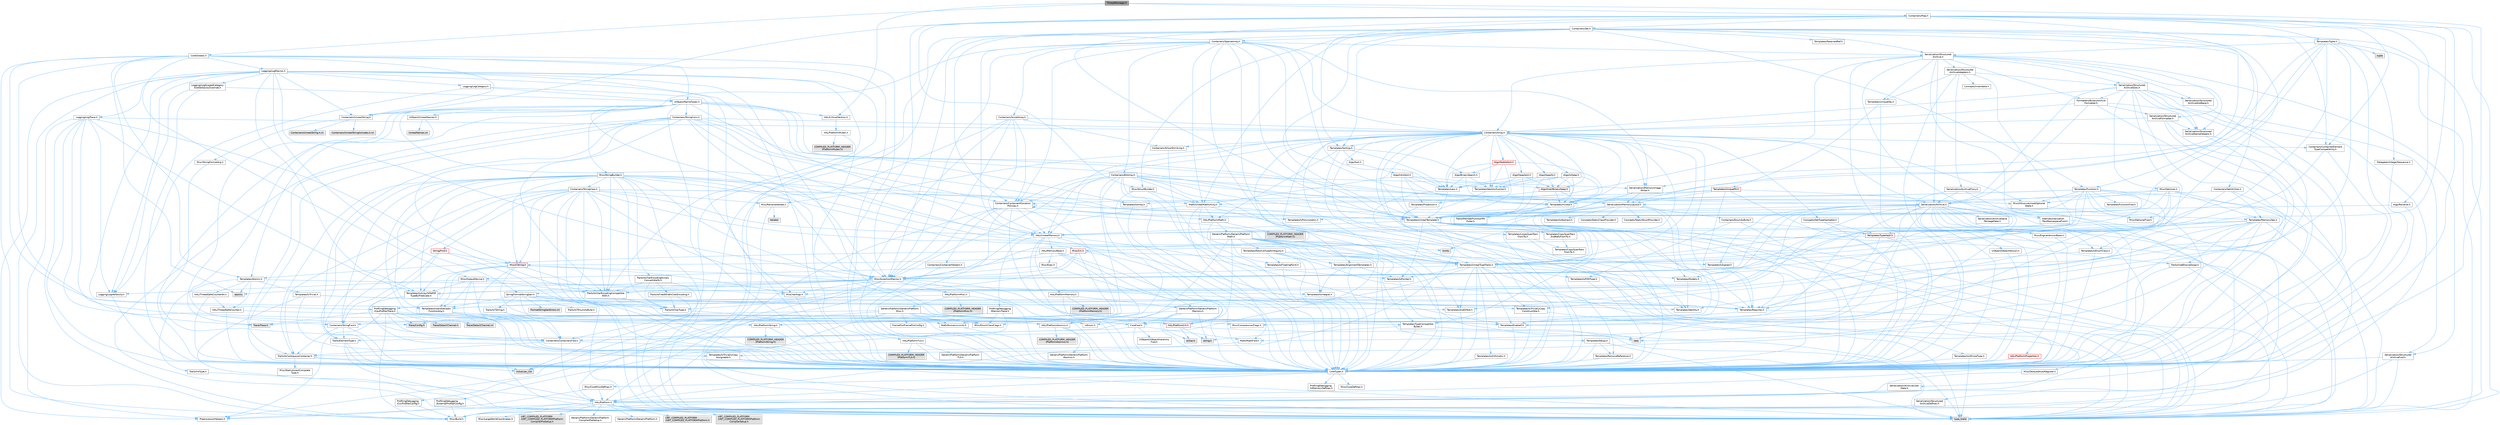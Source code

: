 digraph "ThreadManager.h"
{
 // INTERACTIVE_SVG=YES
 // LATEX_PDF_SIZE
  bgcolor="transparent";
  edge [fontname=Helvetica,fontsize=10,labelfontname=Helvetica,labelfontsize=10];
  node [fontname=Helvetica,fontsize=10,shape=box,height=0.2,width=0.4];
  Node1 [id="Node000001",label="ThreadManager.h",height=0.2,width=0.4,color="gray40", fillcolor="grey60", style="filled", fontcolor="black",tooltip=" "];
  Node1 -> Node2 [id="edge1_Node000001_Node000002",color="steelblue1",style="solid",tooltip=" "];
  Node2 [id="Node000002",label="CoreTypes.h",height=0.2,width=0.4,color="grey40", fillcolor="white", style="filled",URL="$dc/dec/CoreTypes_8h.html",tooltip=" "];
  Node2 -> Node3 [id="edge2_Node000002_Node000003",color="steelblue1",style="solid",tooltip=" "];
  Node3 [id="Node000003",label="HAL/Platform.h",height=0.2,width=0.4,color="grey40", fillcolor="white", style="filled",URL="$d9/dd0/Platform_8h.html",tooltip=" "];
  Node3 -> Node4 [id="edge3_Node000003_Node000004",color="steelblue1",style="solid",tooltip=" "];
  Node4 [id="Node000004",label="Misc/Build.h",height=0.2,width=0.4,color="grey40", fillcolor="white", style="filled",URL="$d3/dbb/Build_8h.html",tooltip=" "];
  Node3 -> Node5 [id="edge4_Node000003_Node000005",color="steelblue1",style="solid",tooltip=" "];
  Node5 [id="Node000005",label="Misc/LargeWorldCoordinates.h",height=0.2,width=0.4,color="grey40", fillcolor="white", style="filled",URL="$d2/dcb/LargeWorldCoordinates_8h.html",tooltip=" "];
  Node3 -> Node6 [id="edge5_Node000003_Node000006",color="steelblue1",style="solid",tooltip=" "];
  Node6 [id="Node000006",label="type_traits",height=0.2,width=0.4,color="grey60", fillcolor="#E0E0E0", style="filled",tooltip=" "];
  Node3 -> Node7 [id="edge6_Node000003_Node000007",color="steelblue1",style="solid",tooltip=" "];
  Node7 [id="Node000007",label="PreprocessorHelpers.h",height=0.2,width=0.4,color="grey40", fillcolor="white", style="filled",URL="$db/ddb/PreprocessorHelpers_8h.html",tooltip=" "];
  Node3 -> Node8 [id="edge7_Node000003_Node000008",color="steelblue1",style="solid",tooltip=" "];
  Node8 [id="Node000008",label="UBT_COMPILED_PLATFORM\l/UBT_COMPILED_PLATFORMPlatform\lCompilerPreSetup.h",height=0.2,width=0.4,color="grey60", fillcolor="#E0E0E0", style="filled",tooltip=" "];
  Node3 -> Node9 [id="edge8_Node000003_Node000009",color="steelblue1",style="solid",tooltip=" "];
  Node9 [id="Node000009",label="GenericPlatform/GenericPlatform\lCompilerPreSetup.h",height=0.2,width=0.4,color="grey40", fillcolor="white", style="filled",URL="$d9/dc8/GenericPlatformCompilerPreSetup_8h.html",tooltip=" "];
  Node3 -> Node10 [id="edge9_Node000003_Node000010",color="steelblue1",style="solid",tooltip=" "];
  Node10 [id="Node000010",label="GenericPlatform/GenericPlatform.h",height=0.2,width=0.4,color="grey40", fillcolor="white", style="filled",URL="$d6/d84/GenericPlatform_8h.html",tooltip=" "];
  Node3 -> Node11 [id="edge10_Node000003_Node000011",color="steelblue1",style="solid",tooltip=" "];
  Node11 [id="Node000011",label="UBT_COMPILED_PLATFORM\l/UBT_COMPILED_PLATFORMPlatform.h",height=0.2,width=0.4,color="grey60", fillcolor="#E0E0E0", style="filled",tooltip=" "];
  Node3 -> Node12 [id="edge11_Node000003_Node000012",color="steelblue1",style="solid",tooltip=" "];
  Node12 [id="Node000012",label="UBT_COMPILED_PLATFORM\l/UBT_COMPILED_PLATFORMPlatform\lCompilerSetup.h",height=0.2,width=0.4,color="grey60", fillcolor="#E0E0E0", style="filled",tooltip=" "];
  Node2 -> Node13 [id="edge12_Node000002_Node000013",color="steelblue1",style="solid",tooltip=" "];
  Node13 [id="Node000013",label="ProfilingDebugging\l/UMemoryDefines.h",height=0.2,width=0.4,color="grey40", fillcolor="white", style="filled",URL="$d2/da2/UMemoryDefines_8h.html",tooltip=" "];
  Node2 -> Node14 [id="edge13_Node000002_Node000014",color="steelblue1",style="solid",tooltip=" "];
  Node14 [id="Node000014",label="Misc/CoreMiscDefines.h",height=0.2,width=0.4,color="grey40", fillcolor="white", style="filled",URL="$da/d38/CoreMiscDefines_8h.html",tooltip=" "];
  Node14 -> Node3 [id="edge14_Node000014_Node000003",color="steelblue1",style="solid",tooltip=" "];
  Node14 -> Node7 [id="edge15_Node000014_Node000007",color="steelblue1",style="solid",tooltip=" "];
  Node2 -> Node15 [id="edge16_Node000002_Node000015",color="steelblue1",style="solid",tooltip=" "];
  Node15 [id="Node000015",label="Misc/CoreDefines.h",height=0.2,width=0.4,color="grey40", fillcolor="white", style="filled",URL="$d3/dd2/CoreDefines_8h.html",tooltip=" "];
  Node1 -> Node16 [id="edge17_Node000001_Node000016",color="steelblue1",style="solid",tooltip=" "];
  Node16 [id="Node000016",label="CoreGlobals.h",height=0.2,width=0.4,color="grey40", fillcolor="white", style="filled",URL="$d5/d8c/CoreGlobals_8h.html",tooltip=" "];
  Node16 -> Node17 [id="edge18_Node000016_Node000017",color="steelblue1",style="solid",tooltip=" "];
  Node17 [id="Node000017",label="Containers/UnrealString.h",height=0.2,width=0.4,color="grey40", fillcolor="white", style="filled",URL="$d5/dba/UnrealString_8h.html",tooltip=" "];
  Node17 -> Node18 [id="edge19_Node000017_Node000018",color="steelblue1",style="solid",tooltip=" "];
  Node18 [id="Node000018",label="Containers/UnrealStringIncludes.h.inl",height=0.2,width=0.4,color="grey60", fillcolor="#E0E0E0", style="filled",tooltip=" "];
  Node17 -> Node19 [id="edge20_Node000017_Node000019",color="steelblue1",style="solid",tooltip=" "];
  Node19 [id="Node000019",label="Containers/UnrealString.h.inl",height=0.2,width=0.4,color="grey60", fillcolor="#E0E0E0", style="filled",tooltip=" "];
  Node17 -> Node20 [id="edge21_Node000017_Node000020",color="steelblue1",style="solid",tooltip=" "];
  Node20 [id="Node000020",label="Misc/StringFormatArg.h",height=0.2,width=0.4,color="grey40", fillcolor="white", style="filled",URL="$d2/d16/StringFormatArg_8h.html",tooltip=" "];
  Node20 -> Node21 [id="edge22_Node000020_Node000021",color="steelblue1",style="solid",tooltip=" "];
  Node21 [id="Node000021",label="Containers/ContainersFwd.h",height=0.2,width=0.4,color="grey40", fillcolor="white", style="filled",URL="$d4/d0a/ContainersFwd_8h.html",tooltip=" "];
  Node21 -> Node3 [id="edge23_Node000021_Node000003",color="steelblue1",style="solid",tooltip=" "];
  Node21 -> Node2 [id="edge24_Node000021_Node000002",color="steelblue1",style="solid",tooltip=" "];
  Node21 -> Node22 [id="edge25_Node000021_Node000022",color="steelblue1",style="solid",tooltip=" "];
  Node22 [id="Node000022",label="Traits/IsContiguousContainer.h",height=0.2,width=0.4,color="grey40", fillcolor="white", style="filled",URL="$d5/d3c/IsContiguousContainer_8h.html",tooltip=" "];
  Node22 -> Node2 [id="edge26_Node000022_Node000002",color="steelblue1",style="solid",tooltip=" "];
  Node22 -> Node23 [id="edge27_Node000022_Node000023",color="steelblue1",style="solid",tooltip=" "];
  Node23 [id="Node000023",label="Misc/StaticAssertComplete\lType.h",height=0.2,width=0.4,color="grey40", fillcolor="white", style="filled",URL="$d5/d4e/StaticAssertCompleteType_8h.html",tooltip=" "];
  Node22 -> Node24 [id="edge28_Node000022_Node000024",color="steelblue1",style="solid",tooltip=" "];
  Node24 [id="Node000024",label="initializer_list",height=0.2,width=0.4,color="grey60", fillcolor="#E0E0E0", style="filled",tooltip=" "];
  Node16 -> Node2 [id="edge29_Node000016_Node000002",color="steelblue1",style="solid",tooltip=" "];
  Node16 -> Node25 [id="edge30_Node000016_Node000025",color="steelblue1",style="solid",tooltip=" "];
  Node25 [id="Node000025",label="HAL/PlatformTLS.h",height=0.2,width=0.4,color="grey40", fillcolor="white", style="filled",URL="$d0/def/PlatformTLS_8h.html",tooltip=" "];
  Node25 -> Node2 [id="edge31_Node000025_Node000002",color="steelblue1",style="solid",tooltip=" "];
  Node25 -> Node26 [id="edge32_Node000025_Node000026",color="steelblue1",style="solid",tooltip=" "];
  Node26 [id="Node000026",label="GenericPlatform/GenericPlatform\lTLS.h",height=0.2,width=0.4,color="grey40", fillcolor="white", style="filled",URL="$d3/d3c/GenericPlatformTLS_8h.html",tooltip=" "];
  Node26 -> Node2 [id="edge33_Node000026_Node000002",color="steelblue1",style="solid",tooltip=" "];
  Node25 -> Node27 [id="edge34_Node000025_Node000027",color="steelblue1",style="solid",tooltip=" "];
  Node27 [id="Node000027",label="COMPILED_PLATFORM_HEADER\l(PlatformTLS.h)",height=0.2,width=0.4,color="grey60", fillcolor="#E0E0E0", style="filled",tooltip=" "];
  Node16 -> Node28 [id="edge35_Node000016_Node000028",color="steelblue1",style="solid",tooltip=" "];
  Node28 [id="Node000028",label="Logging/LogMacros.h",height=0.2,width=0.4,color="grey40", fillcolor="white", style="filled",URL="$d0/d16/LogMacros_8h.html",tooltip=" "];
  Node28 -> Node17 [id="edge36_Node000028_Node000017",color="steelblue1",style="solid",tooltip=" "];
  Node28 -> Node2 [id="edge37_Node000028_Node000002",color="steelblue1",style="solid",tooltip=" "];
  Node28 -> Node7 [id="edge38_Node000028_Node000007",color="steelblue1",style="solid",tooltip=" "];
  Node28 -> Node29 [id="edge39_Node000028_Node000029",color="steelblue1",style="solid",tooltip=" "];
  Node29 [id="Node000029",label="Logging/LogCategory.h",height=0.2,width=0.4,color="grey40", fillcolor="white", style="filled",URL="$d9/d36/LogCategory_8h.html",tooltip=" "];
  Node29 -> Node2 [id="edge40_Node000029_Node000002",color="steelblue1",style="solid",tooltip=" "];
  Node29 -> Node30 [id="edge41_Node000029_Node000030",color="steelblue1",style="solid",tooltip=" "];
  Node30 [id="Node000030",label="Logging/LogVerbosity.h",height=0.2,width=0.4,color="grey40", fillcolor="white", style="filled",URL="$d2/d8f/LogVerbosity_8h.html",tooltip=" "];
  Node30 -> Node2 [id="edge42_Node000030_Node000002",color="steelblue1",style="solid",tooltip=" "];
  Node29 -> Node31 [id="edge43_Node000029_Node000031",color="steelblue1",style="solid",tooltip=" "];
  Node31 [id="Node000031",label="UObject/NameTypes.h",height=0.2,width=0.4,color="grey40", fillcolor="white", style="filled",URL="$d6/d35/NameTypes_8h.html",tooltip=" "];
  Node31 -> Node2 [id="edge44_Node000031_Node000002",color="steelblue1",style="solid",tooltip=" "];
  Node31 -> Node32 [id="edge45_Node000031_Node000032",color="steelblue1",style="solid",tooltip=" "];
  Node32 [id="Node000032",label="Misc/AssertionMacros.h",height=0.2,width=0.4,color="grey40", fillcolor="white", style="filled",URL="$d0/dfa/AssertionMacros_8h.html",tooltip=" "];
  Node32 -> Node2 [id="edge46_Node000032_Node000002",color="steelblue1",style="solid",tooltip=" "];
  Node32 -> Node3 [id="edge47_Node000032_Node000003",color="steelblue1",style="solid",tooltip=" "];
  Node32 -> Node33 [id="edge48_Node000032_Node000033",color="steelblue1",style="solid",tooltip=" "];
  Node33 [id="Node000033",label="HAL/PlatformMisc.h",height=0.2,width=0.4,color="grey40", fillcolor="white", style="filled",URL="$d0/df5/PlatformMisc_8h.html",tooltip=" "];
  Node33 -> Node2 [id="edge49_Node000033_Node000002",color="steelblue1",style="solid",tooltip=" "];
  Node33 -> Node34 [id="edge50_Node000033_Node000034",color="steelblue1",style="solid",tooltip=" "];
  Node34 [id="Node000034",label="GenericPlatform/GenericPlatform\lMisc.h",height=0.2,width=0.4,color="grey40", fillcolor="white", style="filled",URL="$db/d9a/GenericPlatformMisc_8h.html",tooltip=" "];
  Node34 -> Node35 [id="edge51_Node000034_Node000035",color="steelblue1",style="solid",tooltip=" "];
  Node35 [id="Node000035",label="Containers/StringFwd.h",height=0.2,width=0.4,color="grey40", fillcolor="white", style="filled",URL="$df/d37/StringFwd_8h.html",tooltip=" "];
  Node35 -> Node2 [id="edge52_Node000035_Node000002",color="steelblue1",style="solid",tooltip=" "];
  Node35 -> Node36 [id="edge53_Node000035_Node000036",color="steelblue1",style="solid",tooltip=" "];
  Node36 [id="Node000036",label="Traits/ElementType.h",height=0.2,width=0.4,color="grey40", fillcolor="white", style="filled",URL="$d5/d4f/ElementType_8h.html",tooltip=" "];
  Node36 -> Node3 [id="edge54_Node000036_Node000003",color="steelblue1",style="solid",tooltip=" "];
  Node36 -> Node24 [id="edge55_Node000036_Node000024",color="steelblue1",style="solid",tooltip=" "];
  Node36 -> Node6 [id="edge56_Node000036_Node000006",color="steelblue1",style="solid",tooltip=" "];
  Node35 -> Node22 [id="edge57_Node000035_Node000022",color="steelblue1",style="solid",tooltip=" "];
  Node34 -> Node37 [id="edge58_Node000034_Node000037",color="steelblue1",style="solid",tooltip=" "];
  Node37 [id="Node000037",label="CoreFwd.h",height=0.2,width=0.4,color="grey40", fillcolor="white", style="filled",URL="$d1/d1e/CoreFwd_8h.html",tooltip=" "];
  Node37 -> Node2 [id="edge59_Node000037_Node000002",color="steelblue1",style="solid",tooltip=" "];
  Node37 -> Node21 [id="edge60_Node000037_Node000021",color="steelblue1",style="solid",tooltip=" "];
  Node37 -> Node38 [id="edge61_Node000037_Node000038",color="steelblue1",style="solid",tooltip=" "];
  Node38 [id="Node000038",label="Math/MathFwd.h",height=0.2,width=0.4,color="grey40", fillcolor="white", style="filled",URL="$d2/d10/MathFwd_8h.html",tooltip=" "];
  Node38 -> Node3 [id="edge62_Node000038_Node000003",color="steelblue1",style="solid",tooltip=" "];
  Node37 -> Node39 [id="edge63_Node000037_Node000039",color="steelblue1",style="solid",tooltip=" "];
  Node39 [id="Node000039",label="UObject/UObjectHierarchy\lFwd.h",height=0.2,width=0.4,color="grey40", fillcolor="white", style="filled",URL="$d3/d13/UObjectHierarchyFwd_8h.html",tooltip=" "];
  Node34 -> Node2 [id="edge64_Node000034_Node000002",color="steelblue1",style="solid",tooltip=" "];
  Node34 -> Node40 [id="edge65_Node000034_Node000040",color="steelblue1",style="solid",tooltip=" "];
  Node40 [id="Node000040",label="FramePro/FrameProConfig.h",height=0.2,width=0.4,color="grey40", fillcolor="white", style="filled",URL="$d7/d90/FrameProConfig_8h.html",tooltip=" "];
  Node34 -> Node41 [id="edge66_Node000034_Node000041",color="steelblue1",style="solid",tooltip=" "];
  Node41 [id="Node000041",label="HAL/PlatformCrt.h",height=0.2,width=0.4,color="red", fillcolor="#FFF0F0", style="filled",URL="$d8/d75/PlatformCrt_8h.html",tooltip=" "];
  Node41 -> Node42 [id="edge67_Node000041_Node000042",color="steelblue1",style="solid",tooltip=" "];
  Node42 [id="Node000042",label="new",height=0.2,width=0.4,color="grey60", fillcolor="#E0E0E0", style="filled",tooltip=" "];
  Node41 -> Node43 [id="edge68_Node000041_Node000043",color="steelblue1",style="solid",tooltip=" "];
  Node43 [id="Node000043",label="wchar.h",height=0.2,width=0.4,color="grey60", fillcolor="#E0E0E0", style="filled",tooltip=" "];
  Node41 -> Node50 [id="edge69_Node000041_Node000050",color="steelblue1",style="solid",tooltip=" "];
  Node50 [id="Node000050",label="string.h",height=0.2,width=0.4,color="grey60", fillcolor="#E0E0E0", style="filled",tooltip=" "];
  Node34 -> Node51 [id="edge70_Node000034_Node000051",color="steelblue1",style="solid",tooltip=" "];
  Node51 [id="Node000051",label="Math/NumericLimits.h",height=0.2,width=0.4,color="grey40", fillcolor="white", style="filled",URL="$df/d1b/NumericLimits_8h.html",tooltip=" "];
  Node51 -> Node2 [id="edge71_Node000051_Node000002",color="steelblue1",style="solid",tooltip=" "];
  Node34 -> Node52 [id="edge72_Node000034_Node000052",color="steelblue1",style="solid",tooltip=" "];
  Node52 [id="Node000052",label="Misc/CompressionFlags.h",height=0.2,width=0.4,color="grey40", fillcolor="white", style="filled",URL="$d9/d76/CompressionFlags_8h.html",tooltip=" "];
  Node34 -> Node53 [id="edge73_Node000034_Node000053",color="steelblue1",style="solid",tooltip=" "];
  Node53 [id="Node000053",label="Misc/EnumClassFlags.h",height=0.2,width=0.4,color="grey40", fillcolor="white", style="filled",URL="$d8/de7/EnumClassFlags_8h.html",tooltip=" "];
  Node34 -> Node54 [id="edge74_Node000034_Node000054",color="steelblue1",style="solid",tooltip=" "];
  Node54 [id="Node000054",label="ProfilingDebugging\l/CsvProfilerConfig.h",height=0.2,width=0.4,color="grey40", fillcolor="white", style="filled",URL="$d3/d88/CsvProfilerConfig_8h.html",tooltip=" "];
  Node54 -> Node4 [id="edge75_Node000054_Node000004",color="steelblue1",style="solid",tooltip=" "];
  Node34 -> Node55 [id="edge76_Node000034_Node000055",color="steelblue1",style="solid",tooltip=" "];
  Node55 [id="Node000055",label="ProfilingDebugging\l/ExternalProfilerConfig.h",height=0.2,width=0.4,color="grey40", fillcolor="white", style="filled",URL="$d3/dbb/ExternalProfilerConfig_8h.html",tooltip=" "];
  Node55 -> Node4 [id="edge77_Node000055_Node000004",color="steelblue1",style="solid",tooltip=" "];
  Node33 -> Node56 [id="edge78_Node000033_Node000056",color="steelblue1",style="solid",tooltip=" "];
  Node56 [id="Node000056",label="COMPILED_PLATFORM_HEADER\l(PlatformMisc.h)",height=0.2,width=0.4,color="grey60", fillcolor="#E0E0E0", style="filled",tooltip=" "];
  Node33 -> Node57 [id="edge79_Node000033_Node000057",color="steelblue1",style="solid",tooltip=" "];
  Node57 [id="Node000057",label="ProfilingDebugging\l/CpuProfilerTrace.h",height=0.2,width=0.4,color="grey40", fillcolor="white", style="filled",URL="$da/dcb/CpuProfilerTrace_8h.html",tooltip=" "];
  Node57 -> Node2 [id="edge80_Node000057_Node000002",color="steelblue1",style="solid",tooltip=" "];
  Node57 -> Node21 [id="edge81_Node000057_Node000021",color="steelblue1",style="solid",tooltip=" "];
  Node57 -> Node58 [id="edge82_Node000057_Node000058",color="steelblue1",style="solid",tooltip=" "];
  Node58 [id="Node000058",label="HAL/PlatformAtomics.h",height=0.2,width=0.4,color="grey40", fillcolor="white", style="filled",URL="$d3/d36/PlatformAtomics_8h.html",tooltip=" "];
  Node58 -> Node2 [id="edge83_Node000058_Node000002",color="steelblue1",style="solid",tooltip=" "];
  Node58 -> Node59 [id="edge84_Node000058_Node000059",color="steelblue1",style="solid",tooltip=" "];
  Node59 [id="Node000059",label="GenericPlatform/GenericPlatform\lAtomics.h",height=0.2,width=0.4,color="grey40", fillcolor="white", style="filled",URL="$da/d72/GenericPlatformAtomics_8h.html",tooltip=" "];
  Node59 -> Node2 [id="edge85_Node000059_Node000002",color="steelblue1",style="solid",tooltip=" "];
  Node58 -> Node60 [id="edge86_Node000058_Node000060",color="steelblue1",style="solid",tooltip=" "];
  Node60 [id="Node000060",label="COMPILED_PLATFORM_HEADER\l(PlatformAtomics.h)",height=0.2,width=0.4,color="grey60", fillcolor="#E0E0E0", style="filled",tooltip=" "];
  Node57 -> Node7 [id="edge87_Node000057_Node000007",color="steelblue1",style="solid",tooltip=" "];
  Node57 -> Node4 [id="edge88_Node000057_Node000004",color="steelblue1",style="solid",tooltip=" "];
  Node57 -> Node61 [id="edge89_Node000057_Node000061",color="steelblue1",style="solid",tooltip=" "];
  Node61 [id="Node000061",label="Trace/Config.h",height=0.2,width=0.4,color="grey60", fillcolor="#E0E0E0", style="filled",tooltip=" "];
  Node57 -> Node62 [id="edge90_Node000057_Node000062",color="steelblue1",style="solid",tooltip=" "];
  Node62 [id="Node000062",label="Trace/Detail/Channel.h",height=0.2,width=0.4,color="grey60", fillcolor="#E0E0E0", style="filled",tooltip=" "];
  Node57 -> Node63 [id="edge91_Node000057_Node000063",color="steelblue1",style="solid",tooltip=" "];
  Node63 [id="Node000063",label="Trace/Detail/Channel.inl",height=0.2,width=0.4,color="grey60", fillcolor="#E0E0E0", style="filled",tooltip=" "];
  Node57 -> Node64 [id="edge92_Node000057_Node000064",color="steelblue1",style="solid",tooltip=" "];
  Node64 [id="Node000064",label="Trace/Trace.h",height=0.2,width=0.4,color="grey60", fillcolor="#E0E0E0", style="filled",tooltip=" "];
  Node32 -> Node7 [id="edge93_Node000032_Node000007",color="steelblue1",style="solid",tooltip=" "];
  Node32 -> Node65 [id="edge94_Node000032_Node000065",color="steelblue1",style="solid",tooltip=" "];
  Node65 [id="Node000065",label="Templates/EnableIf.h",height=0.2,width=0.4,color="grey40", fillcolor="white", style="filled",URL="$d7/d60/EnableIf_8h.html",tooltip=" "];
  Node65 -> Node2 [id="edge95_Node000065_Node000002",color="steelblue1",style="solid",tooltip=" "];
  Node32 -> Node66 [id="edge96_Node000032_Node000066",color="steelblue1",style="solid",tooltip=" "];
  Node66 [id="Node000066",label="Templates/IsArrayOrRefOf\lTypeByPredicate.h",height=0.2,width=0.4,color="grey40", fillcolor="white", style="filled",URL="$d6/da1/IsArrayOrRefOfTypeByPredicate_8h.html",tooltip=" "];
  Node66 -> Node2 [id="edge97_Node000066_Node000002",color="steelblue1",style="solid",tooltip=" "];
  Node32 -> Node67 [id="edge98_Node000032_Node000067",color="steelblue1",style="solid",tooltip=" "];
  Node67 [id="Node000067",label="Templates/IsValidVariadic\lFunctionArg.h",height=0.2,width=0.4,color="grey40", fillcolor="white", style="filled",URL="$d0/dc8/IsValidVariadicFunctionArg_8h.html",tooltip=" "];
  Node67 -> Node2 [id="edge99_Node000067_Node000002",color="steelblue1",style="solid",tooltip=" "];
  Node67 -> Node68 [id="edge100_Node000067_Node000068",color="steelblue1",style="solid",tooltip=" "];
  Node68 [id="Node000068",label="IsEnum.h",height=0.2,width=0.4,color="grey40", fillcolor="white", style="filled",URL="$d4/de5/IsEnum_8h.html",tooltip=" "];
  Node67 -> Node6 [id="edge101_Node000067_Node000006",color="steelblue1",style="solid",tooltip=" "];
  Node32 -> Node69 [id="edge102_Node000032_Node000069",color="steelblue1",style="solid",tooltip=" "];
  Node69 [id="Node000069",label="Traits/IsCharEncodingCompatible\lWith.h",height=0.2,width=0.4,color="grey40", fillcolor="white", style="filled",URL="$df/dd1/IsCharEncodingCompatibleWith_8h.html",tooltip=" "];
  Node69 -> Node6 [id="edge103_Node000069_Node000006",color="steelblue1",style="solid",tooltip=" "];
  Node69 -> Node70 [id="edge104_Node000069_Node000070",color="steelblue1",style="solid",tooltip=" "];
  Node70 [id="Node000070",label="Traits/IsCharType.h",height=0.2,width=0.4,color="grey40", fillcolor="white", style="filled",URL="$db/d51/IsCharType_8h.html",tooltip=" "];
  Node70 -> Node2 [id="edge105_Node000070_Node000002",color="steelblue1",style="solid",tooltip=" "];
  Node32 -> Node71 [id="edge106_Node000032_Node000071",color="steelblue1",style="solid",tooltip=" "];
  Node71 [id="Node000071",label="Misc/VarArgs.h",height=0.2,width=0.4,color="grey40", fillcolor="white", style="filled",URL="$d5/d6f/VarArgs_8h.html",tooltip=" "];
  Node71 -> Node2 [id="edge107_Node000071_Node000002",color="steelblue1",style="solid",tooltip=" "];
  Node32 -> Node72 [id="edge108_Node000032_Node000072",color="steelblue1",style="solid",tooltip=" "];
  Node72 [id="Node000072",label="String/FormatStringSan.h",height=0.2,width=0.4,color="grey40", fillcolor="white", style="filled",URL="$d3/d8b/FormatStringSan_8h.html",tooltip=" "];
  Node72 -> Node6 [id="edge109_Node000072_Node000006",color="steelblue1",style="solid",tooltip=" "];
  Node72 -> Node2 [id="edge110_Node000072_Node000002",color="steelblue1",style="solid",tooltip=" "];
  Node72 -> Node73 [id="edge111_Node000072_Node000073",color="steelblue1",style="solid",tooltip=" "];
  Node73 [id="Node000073",label="Templates/Requires.h",height=0.2,width=0.4,color="grey40", fillcolor="white", style="filled",URL="$dc/d96/Requires_8h.html",tooltip=" "];
  Node73 -> Node65 [id="edge112_Node000073_Node000065",color="steelblue1",style="solid",tooltip=" "];
  Node73 -> Node6 [id="edge113_Node000073_Node000006",color="steelblue1",style="solid",tooltip=" "];
  Node72 -> Node74 [id="edge114_Node000072_Node000074",color="steelblue1",style="solid",tooltip=" "];
  Node74 [id="Node000074",label="Templates/Identity.h",height=0.2,width=0.4,color="grey40", fillcolor="white", style="filled",URL="$d0/dd5/Identity_8h.html",tooltip=" "];
  Node72 -> Node67 [id="edge115_Node000072_Node000067",color="steelblue1",style="solid",tooltip=" "];
  Node72 -> Node70 [id="edge116_Node000072_Node000070",color="steelblue1",style="solid",tooltip=" "];
  Node72 -> Node75 [id="edge117_Node000072_Node000075",color="steelblue1",style="solid",tooltip=" "];
  Node75 [id="Node000075",label="Traits/IsTEnumAsByte.h",height=0.2,width=0.4,color="grey40", fillcolor="white", style="filled",URL="$d1/de6/IsTEnumAsByte_8h.html",tooltip=" "];
  Node72 -> Node76 [id="edge118_Node000072_Node000076",color="steelblue1",style="solid",tooltip=" "];
  Node76 [id="Node000076",label="Traits/IsTString.h",height=0.2,width=0.4,color="grey40", fillcolor="white", style="filled",URL="$d0/df8/IsTString_8h.html",tooltip=" "];
  Node76 -> Node21 [id="edge119_Node000076_Node000021",color="steelblue1",style="solid",tooltip=" "];
  Node72 -> Node21 [id="edge120_Node000072_Node000021",color="steelblue1",style="solid",tooltip=" "];
  Node72 -> Node77 [id="edge121_Node000072_Node000077",color="steelblue1",style="solid",tooltip=" "];
  Node77 [id="Node000077",label="FormatStringSanErrors.inl",height=0.2,width=0.4,color="grey60", fillcolor="#E0E0E0", style="filled",tooltip=" "];
  Node32 -> Node78 [id="edge122_Node000032_Node000078",color="steelblue1",style="solid",tooltip=" "];
  Node78 [id="Node000078",label="atomic",height=0.2,width=0.4,color="grey60", fillcolor="#E0E0E0", style="filled",tooltip=" "];
  Node31 -> Node79 [id="edge123_Node000031_Node000079",color="steelblue1",style="solid",tooltip=" "];
  Node79 [id="Node000079",label="HAL/UnrealMemory.h",height=0.2,width=0.4,color="grey40", fillcolor="white", style="filled",URL="$d9/d96/UnrealMemory_8h.html",tooltip=" "];
  Node79 -> Node2 [id="edge124_Node000079_Node000002",color="steelblue1",style="solid",tooltip=" "];
  Node79 -> Node80 [id="edge125_Node000079_Node000080",color="steelblue1",style="solid",tooltip=" "];
  Node80 [id="Node000080",label="GenericPlatform/GenericPlatform\lMemory.h",height=0.2,width=0.4,color="grey40", fillcolor="white", style="filled",URL="$dd/d22/GenericPlatformMemory_8h.html",tooltip=" "];
  Node80 -> Node37 [id="edge126_Node000080_Node000037",color="steelblue1",style="solid",tooltip=" "];
  Node80 -> Node2 [id="edge127_Node000080_Node000002",color="steelblue1",style="solid",tooltip=" "];
  Node80 -> Node81 [id="edge128_Node000080_Node000081",color="steelblue1",style="solid",tooltip=" "];
  Node81 [id="Node000081",label="HAL/PlatformString.h",height=0.2,width=0.4,color="grey40", fillcolor="white", style="filled",URL="$db/db5/PlatformString_8h.html",tooltip=" "];
  Node81 -> Node2 [id="edge129_Node000081_Node000002",color="steelblue1",style="solid",tooltip=" "];
  Node81 -> Node82 [id="edge130_Node000081_Node000082",color="steelblue1",style="solid",tooltip=" "];
  Node82 [id="Node000082",label="COMPILED_PLATFORM_HEADER\l(PlatformString.h)",height=0.2,width=0.4,color="grey60", fillcolor="#E0E0E0", style="filled",tooltip=" "];
  Node80 -> Node50 [id="edge131_Node000080_Node000050",color="steelblue1",style="solid",tooltip=" "];
  Node80 -> Node43 [id="edge132_Node000080_Node000043",color="steelblue1",style="solid",tooltip=" "];
  Node79 -> Node83 [id="edge133_Node000079_Node000083",color="steelblue1",style="solid",tooltip=" "];
  Node83 [id="Node000083",label="HAL/MemoryBase.h",height=0.2,width=0.4,color="grey40", fillcolor="white", style="filled",URL="$d6/d9f/MemoryBase_8h.html",tooltip=" "];
  Node83 -> Node2 [id="edge134_Node000083_Node000002",color="steelblue1",style="solid",tooltip=" "];
  Node83 -> Node58 [id="edge135_Node000083_Node000058",color="steelblue1",style="solid",tooltip=" "];
  Node83 -> Node41 [id="edge136_Node000083_Node000041",color="steelblue1",style="solid",tooltip=" "];
  Node83 -> Node84 [id="edge137_Node000083_Node000084",color="steelblue1",style="solid",tooltip=" "];
  Node84 [id="Node000084",label="Misc/Exec.h",height=0.2,width=0.4,color="grey40", fillcolor="white", style="filled",URL="$de/ddb/Exec_8h.html",tooltip=" "];
  Node84 -> Node2 [id="edge138_Node000084_Node000002",color="steelblue1",style="solid",tooltip=" "];
  Node84 -> Node32 [id="edge139_Node000084_Node000032",color="steelblue1",style="solid",tooltip=" "];
  Node83 -> Node85 [id="edge140_Node000083_Node000085",color="steelblue1",style="solid",tooltip=" "];
  Node85 [id="Node000085",label="Misc/OutputDevice.h",height=0.2,width=0.4,color="grey40", fillcolor="white", style="filled",URL="$d7/d32/OutputDevice_8h.html",tooltip=" "];
  Node85 -> Node37 [id="edge141_Node000085_Node000037",color="steelblue1",style="solid",tooltip=" "];
  Node85 -> Node2 [id="edge142_Node000085_Node000002",color="steelblue1",style="solid",tooltip=" "];
  Node85 -> Node30 [id="edge143_Node000085_Node000030",color="steelblue1",style="solid",tooltip=" "];
  Node85 -> Node71 [id="edge144_Node000085_Node000071",color="steelblue1",style="solid",tooltip=" "];
  Node85 -> Node66 [id="edge145_Node000085_Node000066",color="steelblue1",style="solid",tooltip=" "];
  Node85 -> Node67 [id="edge146_Node000085_Node000067",color="steelblue1",style="solid",tooltip=" "];
  Node85 -> Node69 [id="edge147_Node000085_Node000069",color="steelblue1",style="solid",tooltip=" "];
  Node83 -> Node86 [id="edge148_Node000083_Node000086",color="steelblue1",style="solid",tooltip=" "];
  Node86 [id="Node000086",label="Templates/Atomic.h",height=0.2,width=0.4,color="grey40", fillcolor="white", style="filled",URL="$d3/d91/Atomic_8h.html",tooltip=" "];
  Node86 -> Node87 [id="edge149_Node000086_Node000087",color="steelblue1",style="solid",tooltip=" "];
  Node87 [id="Node000087",label="HAL/ThreadSafeCounter.h",height=0.2,width=0.4,color="grey40", fillcolor="white", style="filled",URL="$dc/dc9/ThreadSafeCounter_8h.html",tooltip=" "];
  Node87 -> Node2 [id="edge150_Node000087_Node000002",color="steelblue1",style="solid",tooltip=" "];
  Node87 -> Node58 [id="edge151_Node000087_Node000058",color="steelblue1",style="solid",tooltip=" "];
  Node86 -> Node88 [id="edge152_Node000086_Node000088",color="steelblue1",style="solid",tooltip=" "];
  Node88 [id="Node000088",label="HAL/ThreadSafeCounter64.h",height=0.2,width=0.4,color="grey40", fillcolor="white", style="filled",URL="$d0/d12/ThreadSafeCounter64_8h.html",tooltip=" "];
  Node88 -> Node2 [id="edge153_Node000088_Node000002",color="steelblue1",style="solid",tooltip=" "];
  Node88 -> Node87 [id="edge154_Node000088_Node000087",color="steelblue1",style="solid",tooltip=" "];
  Node86 -> Node89 [id="edge155_Node000086_Node000089",color="steelblue1",style="solid",tooltip=" "];
  Node89 [id="Node000089",label="Templates/IsIntegral.h",height=0.2,width=0.4,color="grey40", fillcolor="white", style="filled",URL="$da/d64/IsIntegral_8h.html",tooltip=" "];
  Node89 -> Node2 [id="edge156_Node000089_Node000002",color="steelblue1",style="solid",tooltip=" "];
  Node86 -> Node90 [id="edge157_Node000086_Node000090",color="steelblue1",style="solid",tooltip=" "];
  Node90 [id="Node000090",label="Templates/IsTrivial.h",height=0.2,width=0.4,color="grey40", fillcolor="white", style="filled",URL="$da/d4c/IsTrivial_8h.html",tooltip=" "];
  Node90 -> Node91 [id="edge158_Node000090_Node000091",color="steelblue1",style="solid",tooltip=" "];
  Node91 [id="Node000091",label="Templates/AndOrNot.h",height=0.2,width=0.4,color="grey40", fillcolor="white", style="filled",URL="$db/d0a/AndOrNot_8h.html",tooltip=" "];
  Node91 -> Node2 [id="edge159_Node000091_Node000002",color="steelblue1",style="solid",tooltip=" "];
  Node90 -> Node92 [id="edge160_Node000090_Node000092",color="steelblue1",style="solid",tooltip=" "];
  Node92 [id="Node000092",label="Templates/IsTriviallyCopy\lConstructible.h",height=0.2,width=0.4,color="grey40", fillcolor="white", style="filled",URL="$d3/d78/IsTriviallyCopyConstructible_8h.html",tooltip=" "];
  Node92 -> Node2 [id="edge161_Node000092_Node000002",color="steelblue1",style="solid",tooltip=" "];
  Node92 -> Node6 [id="edge162_Node000092_Node000006",color="steelblue1",style="solid",tooltip=" "];
  Node90 -> Node93 [id="edge163_Node000090_Node000093",color="steelblue1",style="solid",tooltip=" "];
  Node93 [id="Node000093",label="Templates/IsTriviallyCopy\lAssignable.h",height=0.2,width=0.4,color="grey40", fillcolor="white", style="filled",URL="$d2/df2/IsTriviallyCopyAssignable_8h.html",tooltip=" "];
  Node93 -> Node2 [id="edge164_Node000093_Node000002",color="steelblue1",style="solid",tooltip=" "];
  Node93 -> Node6 [id="edge165_Node000093_Node000006",color="steelblue1",style="solid",tooltip=" "];
  Node90 -> Node6 [id="edge166_Node000090_Node000006",color="steelblue1",style="solid",tooltip=" "];
  Node86 -> Node94 [id="edge167_Node000086_Node000094",color="steelblue1",style="solid",tooltip=" "];
  Node94 [id="Node000094",label="Traits/IntType.h",height=0.2,width=0.4,color="grey40", fillcolor="white", style="filled",URL="$d7/deb/IntType_8h.html",tooltip=" "];
  Node94 -> Node3 [id="edge168_Node000094_Node000003",color="steelblue1",style="solid",tooltip=" "];
  Node86 -> Node78 [id="edge169_Node000086_Node000078",color="steelblue1",style="solid",tooltip=" "];
  Node79 -> Node95 [id="edge170_Node000079_Node000095",color="steelblue1",style="solid",tooltip=" "];
  Node95 [id="Node000095",label="HAL/PlatformMemory.h",height=0.2,width=0.4,color="grey40", fillcolor="white", style="filled",URL="$de/d68/PlatformMemory_8h.html",tooltip=" "];
  Node95 -> Node2 [id="edge171_Node000095_Node000002",color="steelblue1",style="solid",tooltip=" "];
  Node95 -> Node80 [id="edge172_Node000095_Node000080",color="steelblue1",style="solid",tooltip=" "];
  Node95 -> Node96 [id="edge173_Node000095_Node000096",color="steelblue1",style="solid",tooltip=" "];
  Node96 [id="Node000096",label="COMPILED_PLATFORM_HEADER\l(PlatformMemory.h)",height=0.2,width=0.4,color="grey60", fillcolor="#E0E0E0", style="filled",tooltip=" "];
  Node79 -> Node97 [id="edge174_Node000079_Node000097",color="steelblue1",style="solid",tooltip=" "];
  Node97 [id="Node000097",label="ProfilingDebugging\l/MemoryTrace.h",height=0.2,width=0.4,color="grey40", fillcolor="white", style="filled",URL="$da/dd7/MemoryTrace_8h.html",tooltip=" "];
  Node97 -> Node3 [id="edge175_Node000097_Node000003",color="steelblue1",style="solid",tooltip=" "];
  Node97 -> Node53 [id="edge176_Node000097_Node000053",color="steelblue1",style="solid",tooltip=" "];
  Node97 -> Node61 [id="edge177_Node000097_Node000061",color="steelblue1",style="solid",tooltip=" "];
  Node97 -> Node64 [id="edge178_Node000097_Node000064",color="steelblue1",style="solid",tooltip=" "];
  Node79 -> Node98 [id="edge179_Node000079_Node000098",color="steelblue1",style="solid",tooltip=" "];
  Node98 [id="Node000098",label="Templates/IsPointer.h",height=0.2,width=0.4,color="grey40", fillcolor="white", style="filled",URL="$d7/d05/IsPointer_8h.html",tooltip=" "];
  Node98 -> Node2 [id="edge180_Node000098_Node000002",color="steelblue1",style="solid",tooltip=" "];
  Node31 -> Node99 [id="edge181_Node000031_Node000099",color="steelblue1",style="solid",tooltip=" "];
  Node99 [id="Node000099",label="Templates/UnrealTypeTraits.h",height=0.2,width=0.4,color="grey40", fillcolor="white", style="filled",URL="$d2/d2d/UnrealTypeTraits_8h.html",tooltip=" "];
  Node99 -> Node2 [id="edge182_Node000099_Node000002",color="steelblue1",style="solid",tooltip=" "];
  Node99 -> Node98 [id="edge183_Node000099_Node000098",color="steelblue1",style="solid",tooltip=" "];
  Node99 -> Node32 [id="edge184_Node000099_Node000032",color="steelblue1",style="solid",tooltip=" "];
  Node99 -> Node91 [id="edge185_Node000099_Node000091",color="steelblue1",style="solid",tooltip=" "];
  Node99 -> Node65 [id="edge186_Node000099_Node000065",color="steelblue1",style="solid",tooltip=" "];
  Node99 -> Node100 [id="edge187_Node000099_Node000100",color="steelblue1",style="solid",tooltip=" "];
  Node100 [id="Node000100",label="Templates/IsArithmetic.h",height=0.2,width=0.4,color="grey40", fillcolor="white", style="filled",URL="$d2/d5d/IsArithmetic_8h.html",tooltip=" "];
  Node100 -> Node2 [id="edge188_Node000100_Node000002",color="steelblue1",style="solid",tooltip=" "];
  Node99 -> Node68 [id="edge189_Node000099_Node000068",color="steelblue1",style="solid",tooltip=" "];
  Node99 -> Node101 [id="edge190_Node000099_Node000101",color="steelblue1",style="solid",tooltip=" "];
  Node101 [id="Node000101",label="Templates/Models.h",height=0.2,width=0.4,color="grey40", fillcolor="white", style="filled",URL="$d3/d0c/Models_8h.html",tooltip=" "];
  Node101 -> Node74 [id="edge191_Node000101_Node000074",color="steelblue1",style="solid",tooltip=" "];
  Node99 -> Node102 [id="edge192_Node000099_Node000102",color="steelblue1",style="solid",tooltip=" "];
  Node102 [id="Node000102",label="Templates/IsPODType.h",height=0.2,width=0.4,color="grey40", fillcolor="white", style="filled",URL="$d7/db1/IsPODType_8h.html",tooltip=" "];
  Node102 -> Node2 [id="edge193_Node000102_Node000002",color="steelblue1",style="solid",tooltip=" "];
  Node99 -> Node103 [id="edge194_Node000099_Node000103",color="steelblue1",style="solid",tooltip=" "];
  Node103 [id="Node000103",label="Templates/IsUECoreType.h",height=0.2,width=0.4,color="grey40", fillcolor="white", style="filled",URL="$d1/db8/IsUECoreType_8h.html",tooltip=" "];
  Node103 -> Node2 [id="edge195_Node000103_Node000002",color="steelblue1",style="solid",tooltip=" "];
  Node103 -> Node6 [id="edge196_Node000103_Node000006",color="steelblue1",style="solid",tooltip=" "];
  Node99 -> Node92 [id="edge197_Node000099_Node000092",color="steelblue1",style="solid",tooltip=" "];
  Node31 -> Node104 [id="edge198_Node000031_Node000104",color="steelblue1",style="solid",tooltip=" "];
  Node104 [id="Node000104",label="Templates/UnrealTemplate.h",height=0.2,width=0.4,color="grey40", fillcolor="white", style="filled",URL="$d4/d24/UnrealTemplate_8h.html",tooltip=" "];
  Node104 -> Node2 [id="edge199_Node000104_Node000002",color="steelblue1",style="solid",tooltip=" "];
  Node104 -> Node98 [id="edge200_Node000104_Node000098",color="steelblue1",style="solid",tooltip=" "];
  Node104 -> Node79 [id="edge201_Node000104_Node000079",color="steelblue1",style="solid",tooltip=" "];
  Node104 -> Node105 [id="edge202_Node000104_Node000105",color="steelblue1",style="solid",tooltip=" "];
  Node105 [id="Node000105",label="Templates/CopyQualifiers\lAndRefsFromTo.h",height=0.2,width=0.4,color="grey40", fillcolor="white", style="filled",URL="$d3/db3/CopyQualifiersAndRefsFromTo_8h.html",tooltip=" "];
  Node105 -> Node106 [id="edge203_Node000105_Node000106",color="steelblue1",style="solid",tooltip=" "];
  Node106 [id="Node000106",label="Templates/CopyQualifiers\lFromTo.h",height=0.2,width=0.4,color="grey40", fillcolor="white", style="filled",URL="$d5/db4/CopyQualifiersFromTo_8h.html",tooltip=" "];
  Node104 -> Node99 [id="edge204_Node000104_Node000099",color="steelblue1",style="solid",tooltip=" "];
  Node104 -> Node107 [id="edge205_Node000104_Node000107",color="steelblue1",style="solid",tooltip=" "];
  Node107 [id="Node000107",label="Templates/RemoveReference.h",height=0.2,width=0.4,color="grey40", fillcolor="white", style="filled",URL="$da/dbe/RemoveReference_8h.html",tooltip=" "];
  Node107 -> Node2 [id="edge206_Node000107_Node000002",color="steelblue1",style="solid",tooltip=" "];
  Node104 -> Node73 [id="edge207_Node000104_Node000073",color="steelblue1",style="solid",tooltip=" "];
  Node104 -> Node108 [id="edge208_Node000104_Node000108",color="steelblue1",style="solid",tooltip=" "];
  Node108 [id="Node000108",label="Templates/TypeCompatible\lBytes.h",height=0.2,width=0.4,color="grey40", fillcolor="white", style="filled",URL="$df/d0a/TypeCompatibleBytes_8h.html",tooltip=" "];
  Node108 -> Node2 [id="edge209_Node000108_Node000002",color="steelblue1",style="solid",tooltip=" "];
  Node108 -> Node50 [id="edge210_Node000108_Node000050",color="steelblue1",style="solid",tooltip=" "];
  Node108 -> Node42 [id="edge211_Node000108_Node000042",color="steelblue1",style="solid",tooltip=" "];
  Node108 -> Node6 [id="edge212_Node000108_Node000006",color="steelblue1",style="solid",tooltip=" "];
  Node104 -> Node74 [id="edge213_Node000104_Node000074",color="steelblue1",style="solid",tooltip=" "];
  Node104 -> Node22 [id="edge214_Node000104_Node000022",color="steelblue1",style="solid",tooltip=" "];
  Node104 -> Node109 [id="edge215_Node000104_Node000109",color="steelblue1",style="solid",tooltip=" "];
  Node109 [id="Node000109",label="Traits/UseBitwiseSwap.h",height=0.2,width=0.4,color="grey40", fillcolor="white", style="filled",URL="$db/df3/UseBitwiseSwap_8h.html",tooltip=" "];
  Node109 -> Node2 [id="edge216_Node000109_Node000002",color="steelblue1",style="solid",tooltip=" "];
  Node109 -> Node6 [id="edge217_Node000109_Node000006",color="steelblue1",style="solid",tooltip=" "];
  Node104 -> Node6 [id="edge218_Node000104_Node000006",color="steelblue1",style="solid",tooltip=" "];
  Node31 -> Node17 [id="edge219_Node000031_Node000017",color="steelblue1",style="solid",tooltip=" "];
  Node31 -> Node110 [id="edge220_Node000031_Node000110",color="steelblue1",style="solid",tooltip=" "];
  Node110 [id="Node000110",label="HAL/CriticalSection.h",height=0.2,width=0.4,color="grey40", fillcolor="white", style="filled",URL="$d6/d90/CriticalSection_8h.html",tooltip=" "];
  Node110 -> Node111 [id="edge221_Node000110_Node000111",color="steelblue1",style="solid",tooltip=" "];
  Node111 [id="Node000111",label="HAL/PlatformMutex.h",height=0.2,width=0.4,color="grey40", fillcolor="white", style="filled",URL="$d9/d0b/PlatformMutex_8h.html",tooltip=" "];
  Node111 -> Node2 [id="edge222_Node000111_Node000002",color="steelblue1",style="solid",tooltip=" "];
  Node111 -> Node112 [id="edge223_Node000111_Node000112",color="steelblue1",style="solid",tooltip=" "];
  Node112 [id="Node000112",label="COMPILED_PLATFORM_HEADER\l(PlatformMutex.h)",height=0.2,width=0.4,color="grey60", fillcolor="#E0E0E0", style="filled",tooltip=" "];
  Node31 -> Node113 [id="edge224_Node000031_Node000113",color="steelblue1",style="solid",tooltip=" "];
  Node113 [id="Node000113",label="Containers/StringConv.h",height=0.2,width=0.4,color="grey40", fillcolor="white", style="filled",URL="$d3/ddf/StringConv_8h.html",tooltip=" "];
  Node113 -> Node2 [id="edge225_Node000113_Node000002",color="steelblue1",style="solid",tooltip=" "];
  Node113 -> Node32 [id="edge226_Node000113_Node000032",color="steelblue1",style="solid",tooltip=" "];
  Node113 -> Node114 [id="edge227_Node000113_Node000114",color="steelblue1",style="solid",tooltip=" "];
  Node114 [id="Node000114",label="Containers/ContainerAllocation\lPolicies.h",height=0.2,width=0.4,color="grey40", fillcolor="white", style="filled",URL="$d7/dff/ContainerAllocationPolicies_8h.html",tooltip=" "];
  Node114 -> Node2 [id="edge228_Node000114_Node000002",color="steelblue1",style="solid",tooltip=" "];
  Node114 -> Node115 [id="edge229_Node000114_Node000115",color="steelblue1",style="solid",tooltip=" "];
  Node115 [id="Node000115",label="Containers/ContainerHelpers.h",height=0.2,width=0.4,color="grey40", fillcolor="white", style="filled",URL="$d7/d33/ContainerHelpers_8h.html",tooltip=" "];
  Node115 -> Node2 [id="edge230_Node000115_Node000002",color="steelblue1",style="solid",tooltip=" "];
  Node114 -> Node114 [id="edge231_Node000114_Node000114",color="steelblue1",style="solid",tooltip=" "];
  Node114 -> Node116 [id="edge232_Node000114_Node000116",color="steelblue1",style="solid",tooltip=" "];
  Node116 [id="Node000116",label="HAL/PlatformMath.h",height=0.2,width=0.4,color="grey40", fillcolor="white", style="filled",URL="$dc/d53/PlatformMath_8h.html",tooltip=" "];
  Node116 -> Node2 [id="edge233_Node000116_Node000002",color="steelblue1",style="solid",tooltip=" "];
  Node116 -> Node117 [id="edge234_Node000116_Node000117",color="steelblue1",style="solid",tooltip=" "];
  Node117 [id="Node000117",label="GenericPlatform/GenericPlatform\lMath.h",height=0.2,width=0.4,color="grey40", fillcolor="white", style="filled",URL="$d5/d79/GenericPlatformMath_8h.html",tooltip=" "];
  Node117 -> Node2 [id="edge235_Node000117_Node000002",color="steelblue1",style="solid",tooltip=" "];
  Node117 -> Node21 [id="edge236_Node000117_Node000021",color="steelblue1",style="solid",tooltip=" "];
  Node117 -> Node41 [id="edge237_Node000117_Node000041",color="steelblue1",style="solid",tooltip=" "];
  Node117 -> Node91 [id="edge238_Node000117_Node000091",color="steelblue1",style="solid",tooltip=" "];
  Node117 -> Node118 [id="edge239_Node000117_Node000118",color="steelblue1",style="solid",tooltip=" "];
  Node118 [id="Node000118",label="Templates/Decay.h",height=0.2,width=0.4,color="grey40", fillcolor="white", style="filled",URL="$dd/d0f/Decay_8h.html",tooltip=" "];
  Node118 -> Node2 [id="edge240_Node000118_Node000002",color="steelblue1",style="solid",tooltip=" "];
  Node118 -> Node107 [id="edge241_Node000118_Node000107",color="steelblue1",style="solid",tooltip=" "];
  Node118 -> Node6 [id="edge242_Node000118_Node000006",color="steelblue1",style="solid",tooltip=" "];
  Node117 -> Node119 [id="edge243_Node000117_Node000119",color="steelblue1",style="solid",tooltip=" "];
  Node119 [id="Node000119",label="Templates/IsFloatingPoint.h",height=0.2,width=0.4,color="grey40", fillcolor="white", style="filled",URL="$d3/d11/IsFloatingPoint_8h.html",tooltip=" "];
  Node119 -> Node2 [id="edge244_Node000119_Node000002",color="steelblue1",style="solid",tooltip=" "];
  Node117 -> Node99 [id="edge245_Node000117_Node000099",color="steelblue1",style="solid",tooltip=" "];
  Node117 -> Node73 [id="edge246_Node000117_Node000073",color="steelblue1",style="solid",tooltip=" "];
  Node117 -> Node120 [id="edge247_Node000117_Node000120",color="steelblue1",style="solid",tooltip=" "];
  Node120 [id="Node000120",label="Templates/ResolveTypeAmbiguity.h",height=0.2,width=0.4,color="grey40", fillcolor="white", style="filled",URL="$df/d1f/ResolveTypeAmbiguity_8h.html",tooltip=" "];
  Node120 -> Node2 [id="edge248_Node000120_Node000002",color="steelblue1",style="solid",tooltip=" "];
  Node120 -> Node119 [id="edge249_Node000120_Node000119",color="steelblue1",style="solid",tooltip=" "];
  Node120 -> Node99 [id="edge250_Node000120_Node000099",color="steelblue1",style="solid",tooltip=" "];
  Node120 -> Node121 [id="edge251_Node000120_Node000121",color="steelblue1",style="solid",tooltip=" "];
  Node121 [id="Node000121",label="Templates/IsSigned.h",height=0.2,width=0.4,color="grey40", fillcolor="white", style="filled",URL="$d8/dd8/IsSigned_8h.html",tooltip=" "];
  Node121 -> Node2 [id="edge252_Node000121_Node000002",color="steelblue1",style="solid",tooltip=" "];
  Node120 -> Node89 [id="edge253_Node000120_Node000089",color="steelblue1",style="solid",tooltip=" "];
  Node120 -> Node73 [id="edge254_Node000120_Node000073",color="steelblue1",style="solid",tooltip=" "];
  Node117 -> Node108 [id="edge255_Node000117_Node000108",color="steelblue1",style="solid",tooltip=" "];
  Node117 -> Node122 [id="edge256_Node000117_Node000122",color="steelblue1",style="solid",tooltip=" "];
  Node122 [id="Node000122",label="limits",height=0.2,width=0.4,color="grey60", fillcolor="#E0E0E0", style="filled",tooltip=" "];
  Node117 -> Node6 [id="edge257_Node000117_Node000006",color="steelblue1",style="solid",tooltip=" "];
  Node116 -> Node123 [id="edge258_Node000116_Node000123",color="steelblue1",style="solid",tooltip=" "];
  Node123 [id="Node000123",label="COMPILED_PLATFORM_HEADER\l(PlatformMath.h)",height=0.2,width=0.4,color="grey60", fillcolor="#E0E0E0", style="filled",tooltip=" "];
  Node114 -> Node79 [id="edge259_Node000114_Node000079",color="steelblue1",style="solid",tooltip=" "];
  Node114 -> Node51 [id="edge260_Node000114_Node000051",color="steelblue1",style="solid",tooltip=" "];
  Node114 -> Node32 [id="edge261_Node000114_Node000032",color="steelblue1",style="solid",tooltip=" "];
  Node114 -> Node124 [id="edge262_Node000114_Node000124",color="steelblue1",style="solid",tooltip=" "];
  Node124 [id="Node000124",label="Templates/IsPolymorphic.h",height=0.2,width=0.4,color="grey40", fillcolor="white", style="filled",URL="$dc/d20/IsPolymorphic_8h.html",tooltip=" "];
  Node114 -> Node125 [id="edge263_Node000114_Node000125",color="steelblue1",style="solid",tooltip=" "];
  Node125 [id="Node000125",label="Templates/MemoryOps.h",height=0.2,width=0.4,color="grey40", fillcolor="white", style="filled",URL="$db/dea/MemoryOps_8h.html",tooltip=" "];
  Node125 -> Node2 [id="edge264_Node000125_Node000002",color="steelblue1",style="solid",tooltip=" "];
  Node125 -> Node79 [id="edge265_Node000125_Node000079",color="steelblue1",style="solid",tooltip=" "];
  Node125 -> Node93 [id="edge266_Node000125_Node000093",color="steelblue1",style="solid",tooltip=" "];
  Node125 -> Node92 [id="edge267_Node000125_Node000092",color="steelblue1",style="solid",tooltip=" "];
  Node125 -> Node73 [id="edge268_Node000125_Node000073",color="steelblue1",style="solid",tooltip=" "];
  Node125 -> Node99 [id="edge269_Node000125_Node000099",color="steelblue1",style="solid",tooltip=" "];
  Node125 -> Node109 [id="edge270_Node000125_Node000109",color="steelblue1",style="solid",tooltip=" "];
  Node125 -> Node42 [id="edge271_Node000125_Node000042",color="steelblue1",style="solid",tooltip=" "];
  Node125 -> Node6 [id="edge272_Node000125_Node000006",color="steelblue1",style="solid",tooltip=" "];
  Node114 -> Node108 [id="edge273_Node000114_Node000108",color="steelblue1",style="solid",tooltip=" "];
  Node114 -> Node6 [id="edge274_Node000114_Node000006",color="steelblue1",style="solid",tooltip=" "];
  Node113 -> Node126 [id="edge275_Node000113_Node000126",color="steelblue1",style="solid",tooltip=" "];
  Node126 [id="Node000126",label="Containers/Array.h",height=0.2,width=0.4,color="grey40", fillcolor="white", style="filled",URL="$df/dd0/Array_8h.html",tooltip=" "];
  Node126 -> Node2 [id="edge276_Node000126_Node000002",color="steelblue1",style="solid",tooltip=" "];
  Node126 -> Node32 [id="edge277_Node000126_Node000032",color="steelblue1",style="solid",tooltip=" "];
  Node126 -> Node127 [id="edge278_Node000126_Node000127",color="steelblue1",style="solid",tooltip=" "];
  Node127 [id="Node000127",label="Misc/IntrusiveUnsetOptional\lState.h",height=0.2,width=0.4,color="grey40", fillcolor="white", style="filled",URL="$d2/d0a/IntrusiveUnsetOptionalState_8h.html",tooltip=" "];
  Node127 -> Node128 [id="edge279_Node000127_Node000128",color="steelblue1",style="solid",tooltip=" "];
  Node128 [id="Node000128",label="Misc/OptionalFwd.h",height=0.2,width=0.4,color="grey40", fillcolor="white", style="filled",URL="$dc/d50/OptionalFwd_8h.html",tooltip=" "];
  Node126 -> Node129 [id="edge280_Node000126_Node000129",color="steelblue1",style="solid",tooltip=" "];
  Node129 [id="Node000129",label="Misc/ReverseIterate.h",height=0.2,width=0.4,color="grey40", fillcolor="white", style="filled",URL="$db/de3/ReverseIterate_8h.html",tooltip=" "];
  Node129 -> Node3 [id="edge281_Node000129_Node000003",color="steelblue1",style="solid",tooltip=" "];
  Node129 -> Node130 [id="edge282_Node000129_Node000130",color="steelblue1",style="solid",tooltip=" "];
  Node130 [id="Node000130",label="iterator",height=0.2,width=0.4,color="grey60", fillcolor="#E0E0E0", style="filled",tooltip=" "];
  Node126 -> Node79 [id="edge283_Node000126_Node000079",color="steelblue1",style="solid",tooltip=" "];
  Node126 -> Node99 [id="edge284_Node000126_Node000099",color="steelblue1",style="solid",tooltip=" "];
  Node126 -> Node104 [id="edge285_Node000126_Node000104",color="steelblue1",style="solid",tooltip=" "];
  Node126 -> Node131 [id="edge286_Node000126_Node000131",color="steelblue1",style="solid",tooltip=" "];
  Node131 [id="Node000131",label="Containers/AllowShrinking.h",height=0.2,width=0.4,color="grey40", fillcolor="white", style="filled",URL="$d7/d1a/AllowShrinking_8h.html",tooltip=" "];
  Node131 -> Node2 [id="edge287_Node000131_Node000002",color="steelblue1",style="solid",tooltip=" "];
  Node126 -> Node114 [id="edge288_Node000126_Node000114",color="steelblue1",style="solid",tooltip=" "];
  Node126 -> Node132 [id="edge289_Node000126_Node000132",color="steelblue1",style="solid",tooltip=" "];
  Node132 [id="Node000132",label="Containers/ContainerElement\lTypeCompatibility.h",height=0.2,width=0.4,color="grey40", fillcolor="white", style="filled",URL="$df/ddf/ContainerElementTypeCompatibility_8h.html",tooltip=" "];
  Node132 -> Node2 [id="edge290_Node000132_Node000002",color="steelblue1",style="solid",tooltip=" "];
  Node132 -> Node99 [id="edge291_Node000132_Node000099",color="steelblue1",style="solid",tooltip=" "];
  Node126 -> Node133 [id="edge292_Node000126_Node000133",color="steelblue1",style="solid",tooltip=" "];
  Node133 [id="Node000133",label="Serialization/Archive.h",height=0.2,width=0.4,color="grey40", fillcolor="white", style="filled",URL="$d7/d3b/Archive_8h.html",tooltip=" "];
  Node133 -> Node37 [id="edge293_Node000133_Node000037",color="steelblue1",style="solid",tooltip=" "];
  Node133 -> Node2 [id="edge294_Node000133_Node000002",color="steelblue1",style="solid",tooltip=" "];
  Node133 -> Node134 [id="edge295_Node000133_Node000134",color="steelblue1",style="solid",tooltip=" "];
  Node134 [id="Node000134",label="HAL/PlatformProperties.h",height=0.2,width=0.4,color="red", fillcolor="#FFF0F0", style="filled",URL="$d9/db0/PlatformProperties_8h.html",tooltip=" "];
  Node134 -> Node2 [id="edge296_Node000134_Node000002",color="steelblue1",style="solid",tooltip=" "];
  Node133 -> Node137 [id="edge297_Node000133_Node000137",color="steelblue1",style="solid",tooltip=" "];
  Node137 [id="Node000137",label="Internationalization\l/TextNamespaceFwd.h",height=0.2,width=0.4,color="grey40", fillcolor="white", style="filled",URL="$d8/d97/TextNamespaceFwd_8h.html",tooltip=" "];
  Node137 -> Node2 [id="edge298_Node000137_Node000002",color="steelblue1",style="solid",tooltip=" "];
  Node133 -> Node38 [id="edge299_Node000133_Node000038",color="steelblue1",style="solid",tooltip=" "];
  Node133 -> Node32 [id="edge300_Node000133_Node000032",color="steelblue1",style="solid",tooltip=" "];
  Node133 -> Node4 [id="edge301_Node000133_Node000004",color="steelblue1",style="solid",tooltip=" "];
  Node133 -> Node52 [id="edge302_Node000133_Node000052",color="steelblue1",style="solid",tooltip=" "];
  Node133 -> Node138 [id="edge303_Node000133_Node000138",color="steelblue1",style="solid",tooltip=" "];
  Node138 [id="Node000138",label="Misc/EngineVersionBase.h",height=0.2,width=0.4,color="grey40", fillcolor="white", style="filled",URL="$d5/d2b/EngineVersionBase_8h.html",tooltip=" "];
  Node138 -> Node2 [id="edge304_Node000138_Node000002",color="steelblue1",style="solid",tooltip=" "];
  Node133 -> Node71 [id="edge305_Node000133_Node000071",color="steelblue1",style="solid",tooltip=" "];
  Node133 -> Node139 [id="edge306_Node000133_Node000139",color="steelblue1",style="solid",tooltip=" "];
  Node139 [id="Node000139",label="Serialization/ArchiveCook\lData.h",height=0.2,width=0.4,color="grey40", fillcolor="white", style="filled",URL="$dc/db6/ArchiveCookData_8h.html",tooltip=" "];
  Node139 -> Node3 [id="edge307_Node000139_Node000003",color="steelblue1",style="solid",tooltip=" "];
  Node133 -> Node140 [id="edge308_Node000133_Node000140",color="steelblue1",style="solid",tooltip=" "];
  Node140 [id="Node000140",label="Serialization/ArchiveSave\lPackageData.h",height=0.2,width=0.4,color="grey40", fillcolor="white", style="filled",URL="$d1/d37/ArchiveSavePackageData_8h.html",tooltip=" "];
  Node133 -> Node65 [id="edge309_Node000133_Node000065",color="steelblue1",style="solid",tooltip=" "];
  Node133 -> Node66 [id="edge310_Node000133_Node000066",color="steelblue1",style="solid",tooltip=" "];
  Node133 -> Node141 [id="edge311_Node000133_Node000141",color="steelblue1",style="solid",tooltip=" "];
  Node141 [id="Node000141",label="Templates/IsEnumClass.h",height=0.2,width=0.4,color="grey40", fillcolor="white", style="filled",URL="$d7/d15/IsEnumClass_8h.html",tooltip=" "];
  Node141 -> Node2 [id="edge312_Node000141_Node000002",color="steelblue1",style="solid",tooltip=" "];
  Node141 -> Node91 [id="edge313_Node000141_Node000091",color="steelblue1",style="solid",tooltip=" "];
  Node133 -> Node121 [id="edge314_Node000133_Node000121",color="steelblue1",style="solid",tooltip=" "];
  Node133 -> Node67 [id="edge315_Node000133_Node000067",color="steelblue1",style="solid",tooltip=" "];
  Node133 -> Node104 [id="edge316_Node000133_Node000104",color="steelblue1",style="solid",tooltip=" "];
  Node133 -> Node69 [id="edge317_Node000133_Node000069",color="steelblue1",style="solid",tooltip=" "];
  Node133 -> Node142 [id="edge318_Node000133_Node000142",color="steelblue1",style="solid",tooltip=" "];
  Node142 [id="Node000142",label="UObject/ObjectVersion.h",height=0.2,width=0.4,color="grey40", fillcolor="white", style="filled",URL="$da/d63/ObjectVersion_8h.html",tooltip=" "];
  Node142 -> Node2 [id="edge319_Node000142_Node000002",color="steelblue1",style="solid",tooltip=" "];
  Node126 -> Node143 [id="edge320_Node000126_Node000143",color="steelblue1",style="solid",tooltip=" "];
  Node143 [id="Node000143",label="Serialization/MemoryImage\lWriter.h",height=0.2,width=0.4,color="grey40", fillcolor="white", style="filled",URL="$d0/d08/MemoryImageWriter_8h.html",tooltip=" "];
  Node143 -> Node2 [id="edge321_Node000143_Node000002",color="steelblue1",style="solid",tooltip=" "];
  Node143 -> Node144 [id="edge322_Node000143_Node000144",color="steelblue1",style="solid",tooltip=" "];
  Node144 [id="Node000144",label="Serialization/MemoryLayout.h",height=0.2,width=0.4,color="grey40", fillcolor="white", style="filled",URL="$d7/d66/MemoryLayout_8h.html",tooltip=" "];
  Node144 -> Node145 [id="edge323_Node000144_Node000145",color="steelblue1",style="solid",tooltip=" "];
  Node145 [id="Node000145",label="Concepts/StaticClassProvider.h",height=0.2,width=0.4,color="grey40", fillcolor="white", style="filled",URL="$dd/d83/StaticClassProvider_8h.html",tooltip=" "];
  Node144 -> Node146 [id="edge324_Node000144_Node000146",color="steelblue1",style="solid",tooltip=" "];
  Node146 [id="Node000146",label="Concepts/StaticStructProvider.h",height=0.2,width=0.4,color="grey40", fillcolor="white", style="filled",URL="$d5/d77/StaticStructProvider_8h.html",tooltip=" "];
  Node144 -> Node147 [id="edge325_Node000144_Node000147",color="steelblue1",style="solid",tooltip=" "];
  Node147 [id="Node000147",label="Containers/EnumAsByte.h",height=0.2,width=0.4,color="grey40", fillcolor="white", style="filled",URL="$d6/d9a/EnumAsByte_8h.html",tooltip=" "];
  Node147 -> Node2 [id="edge326_Node000147_Node000002",color="steelblue1",style="solid",tooltip=" "];
  Node147 -> Node102 [id="edge327_Node000147_Node000102",color="steelblue1",style="solid",tooltip=" "];
  Node147 -> Node148 [id="edge328_Node000147_Node000148",color="steelblue1",style="solid",tooltip=" "];
  Node148 [id="Node000148",label="Templates/TypeHash.h",height=0.2,width=0.4,color="red", fillcolor="#FFF0F0", style="filled",URL="$d1/d62/TypeHash_8h.html",tooltip=" "];
  Node148 -> Node2 [id="edge329_Node000148_Node000002",color="steelblue1",style="solid",tooltip=" "];
  Node148 -> Node73 [id="edge330_Node000148_Node000073",color="steelblue1",style="solid",tooltip=" "];
  Node148 -> Node149 [id="edge331_Node000148_Node000149",color="steelblue1",style="solid",tooltip=" "];
  Node149 [id="Node000149",label="Misc/Crc.h",height=0.2,width=0.4,color="red", fillcolor="#FFF0F0", style="filled",URL="$d4/dd2/Crc_8h.html",tooltip=" "];
  Node149 -> Node2 [id="edge332_Node000149_Node000002",color="steelblue1",style="solid",tooltip=" "];
  Node149 -> Node81 [id="edge333_Node000149_Node000081",color="steelblue1",style="solid",tooltip=" "];
  Node149 -> Node32 [id="edge334_Node000149_Node000032",color="steelblue1",style="solid",tooltip=" "];
  Node149 -> Node150 [id="edge335_Node000149_Node000150",color="steelblue1",style="solid",tooltip=" "];
  Node150 [id="Node000150",label="Misc/CString.h",height=0.2,width=0.4,color="red", fillcolor="#FFF0F0", style="filled",URL="$d2/d49/CString_8h.html",tooltip=" "];
  Node150 -> Node2 [id="edge336_Node000150_Node000002",color="steelblue1",style="solid",tooltip=" "];
  Node150 -> Node41 [id="edge337_Node000150_Node000041",color="steelblue1",style="solid",tooltip=" "];
  Node150 -> Node81 [id="edge338_Node000150_Node000081",color="steelblue1",style="solid",tooltip=" "];
  Node150 -> Node32 [id="edge339_Node000150_Node000032",color="steelblue1",style="solid",tooltip=" "];
  Node150 -> Node71 [id="edge340_Node000150_Node000071",color="steelblue1",style="solid",tooltip=" "];
  Node150 -> Node66 [id="edge341_Node000150_Node000066",color="steelblue1",style="solid",tooltip=" "];
  Node150 -> Node67 [id="edge342_Node000150_Node000067",color="steelblue1",style="solid",tooltip=" "];
  Node150 -> Node69 [id="edge343_Node000150_Node000069",color="steelblue1",style="solid",tooltip=" "];
  Node149 -> Node99 [id="edge344_Node000149_Node000099",color="steelblue1",style="solid",tooltip=" "];
  Node149 -> Node70 [id="edge345_Node000149_Node000070",color="steelblue1",style="solid",tooltip=" "];
  Node148 -> Node6 [id="edge346_Node000148_Node000006",color="steelblue1",style="solid",tooltip=" "];
  Node144 -> Node35 [id="edge347_Node000144_Node000035",color="steelblue1",style="solid",tooltip=" "];
  Node144 -> Node79 [id="edge348_Node000144_Node000079",color="steelblue1",style="solid",tooltip=" "];
  Node144 -> Node155 [id="edge349_Node000144_Node000155",color="steelblue1",style="solid",tooltip=" "];
  Node155 [id="Node000155",label="Misc/DelayedAutoRegister.h",height=0.2,width=0.4,color="grey40", fillcolor="white", style="filled",URL="$d1/dda/DelayedAutoRegister_8h.html",tooltip=" "];
  Node155 -> Node3 [id="edge350_Node000155_Node000003",color="steelblue1",style="solid",tooltip=" "];
  Node144 -> Node65 [id="edge351_Node000144_Node000065",color="steelblue1",style="solid",tooltip=" "];
  Node144 -> Node156 [id="edge352_Node000144_Node000156",color="steelblue1",style="solid",tooltip=" "];
  Node156 [id="Node000156",label="Templates/IsAbstract.h",height=0.2,width=0.4,color="grey40", fillcolor="white", style="filled",URL="$d8/db7/IsAbstract_8h.html",tooltip=" "];
  Node144 -> Node124 [id="edge353_Node000144_Node000124",color="steelblue1",style="solid",tooltip=" "];
  Node144 -> Node101 [id="edge354_Node000144_Node000101",color="steelblue1",style="solid",tooltip=" "];
  Node144 -> Node104 [id="edge355_Node000144_Node000104",color="steelblue1",style="solid",tooltip=" "];
  Node126 -> Node157 [id="edge356_Node000126_Node000157",color="steelblue1",style="solid",tooltip=" "];
  Node157 [id="Node000157",label="Algo/Heapify.h",height=0.2,width=0.4,color="grey40", fillcolor="white", style="filled",URL="$d0/d2a/Heapify_8h.html",tooltip=" "];
  Node157 -> Node158 [id="edge357_Node000157_Node000158",color="steelblue1",style="solid",tooltip=" "];
  Node158 [id="Node000158",label="Algo/Impl/BinaryHeap.h",height=0.2,width=0.4,color="red", fillcolor="#FFF0F0", style="filled",URL="$d7/da3/Algo_2Impl_2BinaryHeap_8h.html",tooltip=" "];
  Node158 -> Node159 [id="edge358_Node000158_Node000159",color="steelblue1",style="solid",tooltip=" "];
  Node159 [id="Node000159",label="Templates/Invoke.h",height=0.2,width=0.4,color="grey40", fillcolor="white", style="filled",URL="$d7/deb/Invoke_8h.html",tooltip=" "];
  Node159 -> Node2 [id="edge359_Node000159_Node000002",color="steelblue1",style="solid",tooltip=" "];
  Node159 -> Node160 [id="edge360_Node000159_Node000160",color="steelblue1",style="solid",tooltip=" "];
  Node160 [id="Node000160",label="Traits/MemberFunctionPtr\lOuter.h",height=0.2,width=0.4,color="grey40", fillcolor="white", style="filled",URL="$db/da7/MemberFunctionPtrOuter_8h.html",tooltip=" "];
  Node159 -> Node104 [id="edge361_Node000159_Node000104",color="steelblue1",style="solid",tooltip=" "];
  Node159 -> Node6 [id="edge362_Node000159_Node000006",color="steelblue1",style="solid",tooltip=" "];
  Node158 -> Node161 [id="edge363_Node000158_Node000161",color="steelblue1",style="solid",tooltip=" "];
  Node161 [id="Node000161",label="Templates/Projection.h",height=0.2,width=0.4,color="grey40", fillcolor="white", style="filled",URL="$d7/df0/Projection_8h.html",tooltip=" "];
  Node161 -> Node6 [id="edge364_Node000161_Node000006",color="steelblue1",style="solid",tooltip=" "];
  Node158 -> Node6 [id="edge365_Node000158_Node000006",color="steelblue1",style="solid",tooltip=" "];
  Node157 -> Node163 [id="edge366_Node000157_Node000163",color="steelblue1",style="solid",tooltip=" "];
  Node163 [id="Node000163",label="Templates/IdentityFunctor.h",height=0.2,width=0.4,color="grey40", fillcolor="white", style="filled",URL="$d7/d2e/IdentityFunctor_8h.html",tooltip=" "];
  Node163 -> Node3 [id="edge367_Node000163_Node000003",color="steelblue1",style="solid",tooltip=" "];
  Node157 -> Node159 [id="edge368_Node000157_Node000159",color="steelblue1",style="solid",tooltip=" "];
  Node157 -> Node164 [id="edge369_Node000157_Node000164",color="steelblue1",style="solid",tooltip=" "];
  Node164 [id="Node000164",label="Templates/Less.h",height=0.2,width=0.4,color="grey40", fillcolor="white", style="filled",URL="$de/dc8/Less_8h.html",tooltip=" "];
  Node164 -> Node2 [id="edge370_Node000164_Node000002",color="steelblue1",style="solid",tooltip=" "];
  Node164 -> Node104 [id="edge371_Node000164_Node000104",color="steelblue1",style="solid",tooltip=" "];
  Node157 -> Node104 [id="edge372_Node000157_Node000104",color="steelblue1",style="solid",tooltip=" "];
  Node126 -> Node165 [id="edge373_Node000126_Node000165",color="steelblue1",style="solid",tooltip=" "];
  Node165 [id="Node000165",label="Algo/HeapSort.h",height=0.2,width=0.4,color="grey40", fillcolor="white", style="filled",URL="$d3/d92/HeapSort_8h.html",tooltip=" "];
  Node165 -> Node158 [id="edge374_Node000165_Node000158",color="steelblue1",style="solid",tooltip=" "];
  Node165 -> Node163 [id="edge375_Node000165_Node000163",color="steelblue1",style="solid",tooltip=" "];
  Node165 -> Node164 [id="edge376_Node000165_Node000164",color="steelblue1",style="solid",tooltip=" "];
  Node165 -> Node104 [id="edge377_Node000165_Node000104",color="steelblue1",style="solid",tooltip=" "];
  Node126 -> Node166 [id="edge378_Node000126_Node000166",color="steelblue1",style="solid",tooltip=" "];
  Node166 [id="Node000166",label="Algo/IsHeap.h",height=0.2,width=0.4,color="grey40", fillcolor="white", style="filled",URL="$de/d32/IsHeap_8h.html",tooltip=" "];
  Node166 -> Node158 [id="edge379_Node000166_Node000158",color="steelblue1",style="solid",tooltip=" "];
  Node166 -> Node163 [id="edge380_Node000166_Node000163",color="steelblue1",style="solid",tooltip=" "];
  Node166 -> Node159 [id="edge381_Node000166_Node000159",color="steelblue1",style="solid",tooltip=" "];
  Node166 -> Node164 [id="edge382_Node000166_Node000164",color="steelblue1",style="solid",tooltip=" "];
  Node166 -> Node104 [id="edge383_Node000166_Node000104",color="steelblue1",style="solid",tooltip=" "];
  Node126 -> Node158 [id="edge384_Node000126_Node000158",color="steelblue1",style="solid",tooltip=" "];
  Node126 -> Node167 [id="edge385_Node000126_Node000167",color="steelblue1",style="solid",tooltip=" "];
  Node167 [id="Node000167",label="Algo/StableSort.h",height=0.2,width=0.4,color="red", fillcolor="#FFF0F0", style="filled",URL="$d7/d3c/StableSort_8h.html",tooltip=" "];
  Node167 -> Node168 [id="edge386_Node000167_Node000168",color="steelblue1",style="solid",tooltip=" "];
  Node168 [id="Node000168",label="Algo/BinarySearch.h",height=0.2,width=0.4,color="grey40", fillcolor="white", style="filled",URL="$db/db4/BinarySearch_8h.html",tooltip=" "];
  Node168 -> Node163 [id="edge387_Node000168_Node000163",color="steelblue1",style="solid",tooltip=" "];
  Node168 -> Node159 [id="edge388_Node000168_Node000159",color="steelblue1",style="solid",tooltip=" "];
  Node168 -> Node164 [id="edge389_Node000168_Node000164",color="steelblue1",style="solid",tooltip=" "];
  Node167 -> Node163 [id="edge390_Node000167_Node000163",color="steelblue1",style="solid",tooltip=" "];
  Node167 -> Node159 [id="edge391_Node000167_Node000159",color="steelblue1",style="solid",tooltip=" "];
  Node167 -> Node164 [id="edge392_Node000167_Node000164",color="steelblue1",style="solid",tooltip=" "];
  Node167 -> Node104 [id="edge393_Node000167_Node000104",color="steelblue1",style="solid",tooltip=" "];
  Node126 -> Node170 [id="edge394_Node000126_Node000170",color="steelblue1",style="solid",tooltip=" "];
  Node170 [id="Node000170",label="Concepts/GetTypeHashable.h",height=0.2,width=0.4,color="grey40", fillcolor="white", style="filled",URL="$d3/da2/GetTypeHashable_8h.html",tooltip=" "];
  Node170 -> Node2 [id="edge395_Node000170_Node000002",color="steelblue1",style="solid",tooltip=" "];
  Node170 -> Node148 [id="edge396_Node000170_Node000148",color="steelblue1",style="solid",tooltip=" "];
  Node126 -> Node163 [id="edge397_Node000126_Node000163",color="steelblue1",style="solid",tooltip=" "];
  Node126 -> Node159 [id="edge398_Node000126_Node000159",color="steelblue1",style="solid",tooltip=" "];
  Node126 -> Node164 [id="edge399_Node000126_Node000164",color="steelblue1",style="solid",tooltip=" "];
  Node126 -> Node171 [id="edge400_Node000126_Node000171",color="steelblue1",style="solid",tooltip=" "];
  Node171 [id="Node000171",label="Templates/LosesQualifiers\lFromTo.h",height=0.2,width=0.4,color="grey40", fillcolor="white", style="filled",URL="$d2/db3/LosesQualifiersFromTo_8h.html",tooltip=" "];
  Node171 -> Node106 [id="edge401_Node000171_Node000106",color="steelblue1",style="solid",tooltip=" "];
  Node171 -> Node6 [id="edge402_Node000171_Node000006",color="steelblue1",style="solid",tooltip=" "];
  Node126 -> Node73 [id="edge403_Node000126_Node000073",color="steelblue1",style="solid",tooltip=" "];
  Node126 -> Node172 [id="edge404_Node000126_Node000172",color="steelblue1",style="solid",tooltip=" "];
  Node172 [id="Node000172",label="Templates/Sorting.h",height=0.2,width=0.4,color="grey40", fillcolor="white", style="filled",URL="$d3/d9e/Sorting_8h.html",tooltip=" "];
  Node172 -> Node2 [id="edge405_Node000172_Node000002",color="steelblue1",style="solid",tooltip=" "];
  Node172 -> Node168 [id="edge406_Node000172_Node000168",color="steelblue1",style="solid",tooltip=" "];
  Node172 -> Node173 [id="edge407_Node000172_Node000173",color="steelblue1",style="solid",tooltip=" "];
  Node173 [id="Node000173",label="Algo/Sort.h",height=0.2,width=0.4,color="grey40", fillcolor="white", style="filled",URL="$d1/d87/Sort_8h.html",tooltip=" "];
  Node173 -> Node174 [id="edge408_Node000173_Node000174",color="steelblue1",style="solid",tooltip=" "];
  Node174 [id="Node000174",label="Algo/IntroSort.h",height=0.2,width=0.4,color="grey40", fillcolor="white", style="filled",URL="$d3/db3/IntroSort_8h.html",tooltip=" "];
  Node174 -> Node158 [id="edge409_Node000174_Node000158",color="steelblue1",style="solid",tooltip=" "];
  Node174 -> Node175 [id="edge410_Node000174_Node000175",color="steelblue1",style="solid",tooltip=" "];
  Node175 [id="Node000175",label="Math/UnrealMathUtility.h",height=0.2,width=0.4,color="grey40", fillcolor="white", style="filled",URL="$db/db8/UnrealMathUtility_8h.html",tooltip=" "];
  Node175 -> Node2 [id="edge411_Node000175_Node000002",color="steelblue1",style="solid",tooltip=" "];
  Node175 -> Node32 [id="edge412_Node000175_Node000032",color="steelblue1",style="solid",tooltip=" "];
  Node175 -> Node116 [id="edge413_Node000175_Node000116",color="steelblue1",style="solid",tooltip=" "];
  Node175 -> Node38 [id="edge414_Node000175_Node000038",color="steelblue1",style="solid",tooltip=" "];
  Node175 -> Node74 [id="edge415_Node000175_Node000074",color="steelblue1",style="solid",tooltip=" "];
  Node175 -> Node73 [id="edge416_Node000175_Node000073",color="steelblue1",style="solid",tooltip=" "];
  Node174 -> Node163 [id="edge417_Node000174_Node000163",color="steelblue1",style="solid",tooltip=" "];
  Node174 -> Node159 [id="edge418_Node000174_Node000159",color="steelblue1",style="solid",tooltip=" "];
  Node174 -> Node161 [id="edge419_Node000174_Node000161",color="steelblue1",style="solid",tooltip=" "];
  Node174 -> Node164 [id="edge420_Node000174_Node000164",color="steelblue1",style="solid",tooltip=" "];
  Node174 -> Node104 [id="edge421_Node000174_Node000104",color="steelblue1",style="solid",tooltip=" "];
  Node172 -> Node116 [id="edge422_Node000172_Node000116",color="steelblue1",style="solid",tooltip=" "];
  Node172 -> Node164 [id="edge423_Node000172_Node000164",color="steelblue1",style="solid",tooltip=" "];
  Node126 -> Node176 [id="edge424_Node000126_Node000176",color="steelblue1",style="solid",tooltip=" "];
  Node176 [id="Node000176",label="Templates/AlignmentTemplates.h",height=0.2,width=0.4,color="grey40", fillcolor="white", style="filled",URL="$dd/d32/AlignmentTemplates_8h.html",tooltip=" "];
  Node176 -> Node2 [id="edge425_Node000176_Node000002",color="steelblue1",style="solid",tooltip=" "];
  Node176 -> Node89 [id="edge426_Node000176_Node000089",color="steelblue1",style="solid",tooltip=" "];
  Node176 -> Node98 [id="edge427_Node000176_Node000098",color="steelblue1",style="solid",tooltip=" "];
  Node126 -> Node36 [id="edge428_Node000126_Node000036",color="steelblue1",style="solid",tooltip=" "];
  Node126 -> Node122 [id="edge429_Node000126_Node000122",color="steelblue1",style="solid",tooltip=" "];
  Node126 -> Node6 [id="edge430_Node000126_Node000006",color="steelblue1",style="solid",tooltip=" "];
  Node113 -> Node150 [id="edge431_Node000113_Node000150",color="steelblue1",style="solid",tooltip=" "];
  Node113 -> Node177 [id="edge432_Node000113_Node000177",color="steelblue1",style="solid",tooltip=" "];
  Node177 [id="Node000177",label="Templates/IsArray.h",height=0.2,width=0.4,color="grey40", fillcolor="white", style="filled",URL="$d8/d8d/IsArray_8h.html",tooltip=" "];
  Node177 -> Node2 [id="edge433_Node000177_Node000002",color="steelblue1",style="solid",tooltip=" "];
  Node113 -> Node104 [id="edge434_Node000113_Node000104",color="steelblue1",style="solid",tooltip=" "];
  Node113 -> Node99 [id="edge435_Node000113_Node000099",color="steelblue1",style="solid",tooltip=" "];
  Node113 -> Node36 [id="edge436_Node000113_Node000036",color="steelblue1",style="solid",tooltip=" "];
  Node113 -> Node69 [id="edge437_Node000113_Node000069",color="steelblue1",style="solid",tooltip=" "];
  Node113 -> Node22 [id="edge438_Node000113_Node000022",color="steelblue1",style="solid",tooltip=" "];
  Node113 -> Node6 [id="edge439_Node000113_Node000006",color="steelblue1",style="solid",tooltip=" "];
  Node31 -> Node35 [id="edge440_Node000031_Node000035",color="steelblue1",style="solid",tooltip=" "];
  Node31 -> Node178 [id="edge441_Node000031_Node000178",color="steelblue1",style="solid",tooltip=" "];
  Node178 [id="Node000178",label="UObject/UnrealNames.h",height=0.2,width=0.4,color="grey40", fillcolor="white", style="filled",URL="$d8/db1/UnrealNames_8h.html",tooltip=" "];
  Node178 -> Node2 [id="edge442_Node000178_Node000002",color="steelblue1",style="solid",tooltip=" "];
  Node178 -> Node179 [id="edge443_Node000178_Node000179",color="steelblue1",style="solid",tooltip=" "];
  Node179 [id="Node000179",label="UnrealNames.inl",height=0.2,width=0.4,color="grey60", fillcolor="#E0E0E0", style="filled",tooltip=" "];
  Node31 -> Node86 [id="edge444_Node000031_Node000086",color="steelblue1",style="solid",tooltip=" "];
  Node31 -> Node144 [id="edge445_Node000031_Node000144",color="steelblue1",style="solid",tooltip=" "];
  Node31 -> Node127 [id="edge446_Node000031_Node000127",color="steelblue1",style="solid",tooltip=" "];
  Node31 -> Node180 [id="edge447_Node000031_Node000180",color="steelblue1",style="solid",tooltip=" "];
  Node180 [id="Node000180",label="Misc/StringBuilder.h",height=0.2,width=0.4,color="grey40", fillcolor="white", style="filled",URL="$d4/d52/StringBuilder_8h.html",tooltip=" "];
  Node180 -> Node35 [id="edge448_Node000180_Node000035",color="steelblue1",style="solid",tooltip=" "];
  Node180 -> Node181 [id="edge449_Node000180_Node000181",color="steelblue1",style="solid",tooltip=" "];
  Node181 [id="Node000181",label="Containers/StringView.h",height=0.2,width=0.4,color="grey40", fillcolor="white", style="filled",URL="$dd/dea/StringView_8h.html",tooltip=" "];
  Node181 -> Node2 [id="edge450_Node000181_Node000002",color="steelblue1",style="solid",tooltip=" "];
  Node181 -> Node35 [id="edge451_Node000181_Node000035",color="steelblue1",style="solid",tooltip=" "];
  Node181 -> Node79 [id="edge452_Node000181_Node000079",color="steelblue1",style="solid",tooltip=" "];
  Node181 -> Node51 [id="edge453_Node000181_Node000051",color="steelblue1",style="solid",tooltip=" "];
  Node181 -> Node175 [id="edge454_Node000181_Node000175",color="steelblue1",style="solid",tooltip=" "];
  Node181 -> Node149 [id="edge455_Node000181_Node000149",color="steelblue1",style="solid",tooltip=" "];
  Node181 -> Node150 [id="edge456_Node000181_Node000150",color="steelblue1",style="solid",tooltip=" "];
  Node181 -> Node129 [id="edge457_Node000181_Node000129",color="steelblue1",style="solid",tooltip=" "];
  Node181 -> Node182 [id="edge458_Node000181_Node000182",color="steelblue1",style="solid",tooltip=" "];
  Node182 [id="Node000182",label="String/Find.h",height=0.2,width=0.4,color="red", fillcolor="#FFF0F0", style="filled",URL="$d7/dda/String_2Find_8h.html",tooltip=" "];
  Node182 -> Node21 [id="edge459_Node000182_Node000021",color="steelblue1",style="solid",tooltip=" "];
  Node182 -> Node35 [id="edge460_Node000182_Node000035",color="steelblue1",style="solid",tooltip=" "];
  Node182 -> Node2 [id="edge461_Node000182_Node000002",color="steelblue1",style="solid",tooltip=" "];
  Node182 -> Node150 [id="edge462_Node000182_Node000150",color="steelblue1",style="solid",tooltip=" "];
  Node181 -> Node73 [id="edge463_Node000181_Node000073",color="steelblue1",style="solid",tooltip=" "];
  Node181 -> Node104 [id="edge464_Node000181_Node000104",color="steelblue1",style="solid",tooltip=" "];
  Node181 -> Node36 [id="edge465_Node000181_Node000036",color="steelblue1",style="solid",tooltip=" "];
  Node181 -> Node69 [id="edge466_Node000181_Node000069",color="steelblue1",style="solid",tooltip=" "];
  Node181 -> Node70 [id="edge467_Node000181_Node000070",color="steelblue1",style="solid",tooltip=" "];
  Node181 -> Node22 [id="edge468_Node000181_Node000022",color="steelblue1",style="solid",tooltip=" "];
  Node181 -> Node6 [id="edge469_Node000181_Node000006",color="steelblue1",style="solid",tooltip=" "];
  Node180 -> Node2 [id="edge470_Node000180_Node000002",color="steelblue1",style="solid",tooltip=" "];
  Node180 -> Node81 [id="edge471_Node000180_Node000081",color="steelblue1",style="solid",tooltip=" "];
  Node180 -> Node79 [id="edge472_Node000180_Node000079",color="steelblue1",style="solid",tooltip=" "];
  Node180 -> Node32 [id="edge473_Node000180_Node000032",color="steelblue1",style="solid",tooltip=" "];
  Node180 -> Node150 [id="edge474_Node000180_Node000150",color="steelblue1",style="solid",tooltip=" "];
  Node180 -> Node65 [id="edge475_Node000180_Node000065",color="steelblue1",style="solid",tooltip=" "];
  Node180 -> Node66 [id="edge476_Node000180_Node000066",color="steelblue1",style="solid",tooltip=" "];
  Node180 -> Node67 [id="edge477_Node000180_Node000067",color="steelblue1",style="solid",tooltip=" "];
  Node180 -> Node73 [id="edge478_Node000180_Node000073",color="steelblue1",style="solid",tooltip=" "];
  Node180 -> Node104 [id="edge479_Node000180_Node000104",color="steelblue1",style="solid",tooltip=" "];
  Node180 -> Node99 [id="edge480_Node000180_Node000099",color="steelblue1",style="solid",tooltip=" "];
  Node180 -> Node69 [id="edge481_Node000180_Node000069",color="steelblue1",style="solid",tooltip=" "];
  Node180 -> Node184 [id="edge482_Node000180_Node000184",color="steelblue1",style="solid",tooltip=" "];
  Node184 [id="Node000184",label="Traits/IsCharEncodingSimply\lConvertibleTo.h",height=0.2,width=0.4,color="grey40", fillcolor="white", style="filled",URL="$d4/dee/IsCharEncodingSimplyConvertibleTo_8h.html",tooltip=" "];
  Node184 -> Node6 [id="edge483_Node000184_Node000006",color="steelblue1",style="solid",tooltip=" "];
  Node184 -> Node69 [id="edge484_Node000184_Node000069",color="steelblue1",style="solid",tooltip=" "];
  Node184 -> Node185 [id="edge485_Node000184_Node000185",color="steelblue1",style="solid",tooltip=" "];
  Node185 [id="Node000185",label="Traits/IsFixedWidthCharEncoding.h",height=0.2,width=0.4,color="grey40", fillcolor="white", style="filled",URL="$dc/d9e/IsFixedWidthCharEncoding_8h.html",tooltip=" "];
  Node185 -> Node6 [id="edge486_Node000185_Node000006",color="steelblue1",style="solid",tooltip=" "];
  Node185 -> Node70 [id="edge487_Node000185_Node000070",color="steelblue1",style="solid",tooltip=" "];
  Node184 -> Node70 [id="edge488_Node000184_Node000070",color="steelblue1",style="solid",tooltip=" "];
  Node180 -> Node70 [id="edge489_Node000180_Node000070",color="steelblue1",style="solid",tooltip=" "];
  Node180 -> Node22 [id="edge490_Node000180_Node000022",color="steelblue1",style="solid",tooltip=" "];
  Node180 -> Node6 [id="edge491_Node000180_Node000006",color="steelblue1",style="solid",tooltip=" "];
  Node31 -> Node64 [id="edge492_Node000031_Node000064",color="steelblue1",style="solid",tooltip=" "];
  Node28 -> Node186 [id="edge493_Node000028_Node000186",color="steelblue1",style="solid",tooltip=" "];
  Node186 [id="Node000186",label="Logging/LogScopedCategory\lAndVerbosityOverride.h",height=0.2,width=0.4,color="grey40", fillcolor="white", style="filled",URL="$de/dba/LogScopedCategoryAndVerbosityOverride_8h.html",tooltip=" "];
  Node186 -> Node2 [id="edge494_Node000186_Node000002",color="steelblue1",style="solid",tooltip=" "];
  Node186 -> Node30 [id="edge495_Node000186_Node000030",color="steelblue1",style="solid",tooltip=" "];
  Node186 -> Node31 [id="edge496_Node000186_Node000031",color="steelblue1",style="solid",tooltip=" "];
  Node28 -> Node187 [id="edge497_Node000028_Node000187",color="steelblue1",style="solid",tooltip=" "];
  Node187 [id="Node000187",label="Logging/LogTrace.h",height=0.2,width=0.4,color="grey40", fillcolor="white", style="filled",URL="$d5/d91/LogTrace_8h.html",tooltip=" "];
  Node187 -> Node2 [id="edge498_Node000187_Node000002",color="steelblue1",style="solid",tooltip=" "];
  Node187 -> Node126 [id="edge499_Node000187_Node000126",color="steelblue1",style="solid",tooltip=" "];
  Node187 -> Node7 [id="edge500_Node000187_Node000007",color="steelblue1",style="solid",tooltip=" "];
  Node187 -> Node30 [id="edge501_Node000187_Node000030",color="steelblue1",style="solid",tooltip=" "];
  Node187 -> Node4 [id="edge502_Node000187_Node000004",color="steelblue1",style="solid",tooltip=" "];
  Node187 -> Node66 [id="edge503_Node000187_Node000066",color="steelblue1",style="solid",tooltip=" "];
  Node187 -> Node61 [id="edge504_Node000187_Node000061",color="steelblue1",style="solid",tooltip=" "];
  Node187 -> Node64 [id="edge505_Node000187_Node000064",color="steelblue1",style="solid",tooltip=" "];
  Node187 -> Node69 [id="edge506_Node000187_Node000069",color="steelblue1",style="solid",tooltip=" "];
  Node28 -> Node30 [id="edge507_Node000028_Node000030",color="steelblue1",style="solid",tooltip=" "];
  Node28 -> Node32 [id="edge508_Node000028_Node000032",color="steelblue1",style="solid",tooltip=" "];
  Node28 -> Node4 [id="edge509_Node000028_Node000004",color="steelblue1",style="solid",tooltip=" "];
  Node28 -> Node71 [id="edge510_Node000028_Node000071",color="steelblue1",style="solid",tooltip=" "];
  Node28 -> Node72 [id="edge511_Node000028_Node000072",color="steelblue1",style="solid",tooltip=" "];
  Node28 -> Node65 [id="edge512_Node000028_Node000065",color="steelblue1",style="solid",tooltip=" "];
  Node28 -> Node66 [id="edge513_Node000028_Node000066",color="steelblue1",style="solid",tooltip=" "];
  Node28 -> Node67 [id="edge514_Node000028_Node000067",color="steelblue1",style="solid",tooltip=" "];
  Node28 -> Node69 [id="edge515_Node000028_Node000069",color="steelblue1",style="solid",tooltip=" "];
  Node28 -> Node6 [id="edge516_Node000028_Node000006",color="steelblue1",style="solid",tooltip=" "];
  Node16 -> Node4 [id="edge517_Node000016_Node000004",color="steelblue1",style="solid",tooltip=" "];
  Node16 -> Node53 [id="edge518_Node000016_Node000053",color="steelblue1",style="solid",tooltip=" "];
  Node16 -> Node85 [id="edge519_Node000016_Node000085",color="steelblue1",style="solid",tooltip=" "];
  Node16 -> Node57 [id="edge520_Node000016_Node000057",color="steelblue1",style="solid",tooltip=" "];
  Node16 -> Node86 [id="edge521_Node000016_Node000086",color="steelblue1",style="solid",tooltip=" "];
  Node16 -> Node31 [id="edge522_Node000016_Node000031",color="steelblue1",style="solid",tooltip=" "];
  Node16 -> Node78 [id="edge523_Node000016_Node000078",color="steelblue1",style="solid",tooltip=" "];
  Node1 -> Node188 [id="edge524_Node000001_Node000188",color="steelblue1",style="solid",tooltip=" "];
  Node188 [id="Node000188",label="Containers/Map.h",height=0.2,width=0.4,color="grey40", fillcolor="white", style="filled",URL="$df/d79/Map_8h.html",tooltip=" "];
  Node188 -> Node2 [id="edge525_Node000188_Node000002",color="steelblue1",style="solid",tooltip=" "];
  Node188 -> Node189 [id="edge526_Node000188_Node000189",color="steelblue1",style="solid",tooltip=" "];
  Node189 [id="Node000189",label="Algo/Reverse.h",height=0.2,width=0.4,color="grey40", fillcolor="white", style="filled",URL="$d5/d93/Reverse_8h.html",tooltip=" "];
  Node189 -> Node2 [id="edge527_Node000189_Node000002",color="steelblue1",style="solid",tooltip=" "];
  Node189 -> Node104 [id="edge528_Node000189_Node000104",color="steelblue1",style="solid",tooltip=" "];
  Node188 -> Node132 [id="edge529_Node000188_Node000132",color="steelblue1",style="solid",tooltip=" "];
  Node188 -> Node190 [id="edge530_Node000188_Node000190",color="steelblue1",style="solid",tooltip=" "];
  Node190 [id="Node000190",label="Containers/Set.h",height=0.2,width=0.4,color="grey40", fillcolor="white", style="filled",URL="$d4/d45/Set_8h.html",tooltip=" "];
  Node190 -> Node114 [id="edge531_Node000190_Node000114",color="steelblue1",style="solid",tooltip=" "];
  Node190 -> Node132 [id="edge532_Node000190_Node000132",color="steelblue1",style="solid",tooltip=" "];
  Node190 -> Node191 [id="edge533_Node000190_Node000191",color="steelblue1",style="solid",tooltip=" "];
  Node191 [id="Node000191",label="Containers/SetUtilities.h",height=0.2,width=0.4,color="grey40", fillcolor="white", style="filled",URL="$dc/de5/SetUtilities_8h.html",tooltip=" "];
  Node191 -> Node2 [id="edge534_Node000191_Node000002",color="steelblue1",style="solid",tooltip=" "];
  Node191 -> Node144 [id="edge535_Node000191_Node000144",color="steelblue1",style="solid",tooltip=" "];
  Node191 -> Node125 [id="edge536_Node000191_Node000125",color="steelblue1",style="solid",tooltip=" "];
  Node191 -> Node99 [id="edge537_Node000191_Node000099",color="steelblue1",style="solid",tooltip=" "];
  Node190 -> Node192 [id="edge538_Node000190_Node000192",color="steelblue1",style="solid",tooltip=" "];
  Node192 [id="Node000192",label="Containers/SparseArray.h",height=0.2,width=0.4,color="grey40", fillcolor="white", style="filled",URL="$d5/dbf/SparseArray_8h.html",tooltip=" "];
  Node192 -> Node2 [id="edge539_Node000192_Node000002",color="steelblue1",style="solid",tooltip=" "];
  Node192 -> Node32 [id="edge540_Node000192_Node000032",color="steelblue1",style="solid",tooltip=" "];
  Node192 -> Node79 [id="edge541_Node000192_Node000079",color="steelblue1",style="solid",tooltip=" "];
  Node192 -> Node99 [id="edge542_Node000192_Node000099",color="steelblue1",style="solid",tooltip=" "];
  Node192 -> Node104 [id="edge543_Node000192_Node000104",color="steelblue1",style="solid",tooltip=" "];
  Node192 -> Node114 [id="edge544_Node000192_Node000114",color="steelblue1",style="solid",tooltip=" "];
  Node192 -> Node164 [id="edge545_Node000192_Node000164",color="steelblue1",style="solid",tooltip=" "];
  Node192 -> Node126 [id="edge546_Node000192_Node000126",color="steelblue1",style="solid",tooltip=" "];
  Node192 -> Node175 [id="edge547_Node000192_Node000175",color="steelblue1",style="solid",tooltip=" "];
  Node192 -> Node193 [id="edge548_Node000192_Node000193",color="steelblue1",style="solid",tooltip=" "];
  Node193 [id="Node000193",label="Containers/ScriptArray.h",height=0.2,width=0.4,color="grey40", fillcolor="white", style="filled",URL="$dc/daf/ScriptArray_8h.html",tooltip=" "];
  Node193 -> Node2 [id="edge549_Node000193_Node000002",color="steelblue1",style="solid",tooltip=" "];
  Node193 -> Node32 [id="edge550_Node000193_Node000032",color="steelblue1",style="solid",tooltip=" "];
  Node193 -> Node79 [id="edge551_Node000193_Node000079",color="steelblue1",style="solid",tooltip=" "];
  Node193 -> Node131 [id="edge552_Node000193_Node000131",color="steelblue1",style="solid",tooltip=" "];
  Node193 -> Node114 [id="edge553_Node000193_Node000114",color="steelblue1",style="solid",tooltip=" "];
  Node193 -> Node126 [id="edge554_Node000193_Node000126",color="steelblue1",style="solid",tooltip=" "];
  Node193 -> Node24 [id="edge555_Node000193_Node000024",color="steelblue1",style="solid",tooltip=" "];
  Node192 -> Node194 [id="edge556_Node000192_Node000194",color="steelblue1",style="solid",tooltip=" "];
  Node194 [id="Node000194",label="Containers/BitArray.h",height=0.2,width=0.4,color="grey40", fillcolor="white", style="filled",URL="$d1/de4/BitArray_8h.html",tooltip=" "];
  Node194 -> Node114 [id="edge557_Node000194_Node000114",color="steelblue1",style="solid",tooltip=" "];
  Node194 -> Node2 [id="edge558_Node000194_Node000002",color="steelblue1",style="solid",tooltip=" "];
  Node194 -> Node58 [id="edge559_Node000194_Node000058",color="steelblue1",style="solid",tooltip=" "];
  Node194 -> Node79 [id="edge560_Node000194_Node000079",color="steelblue1",style="solid",tooltip=" "];
  Node194 -> Node175 [id="edge561_Node000194_Node000175",color="steelblue1",style="solid",tooltip=" "];
  Node194 -> Node32 [id="edge562_Node000194_Node000032",color="steelblue1",style="solid",tooltip=" "];
  Node194 -> Node53 [id="edge563_Node000194_Node000053",color="steelblue1",style="solid",tooltip=" "];
  Node194 -> Node133 [id="edge564_Node000194_Node000133",color="steelblue1",style="solid",tooltip=" "];
  Node194 -> Node143 [id="edge565_Node000194_Node000143",color="steelblue1",style="solid",tooltip=" "];
  Node194 -> Node144 [id="edge566_Node000194_Node000144",color="steelblue1",style="solid",tooltip=" "];
  Node194 -> Node65 [id="edge567_Node000194_Node000065",color="steelblue1",style="solid",tooltip=" "];
  Node194 -> Node159 [id="edge568_Node000194_Node000159",color="steelblue1",style="solid",tooltip=" "];
  Node194 -> Node104 [id="edge569_Node000194_Node000104",color="steelblue1",style="solid",tooltip=" "];
  Node194 -> Node99 [id="edge570_Node000194_Node000099",color="steelblue1",style="solid",tooltip=" "];
  Node192 -> Node195 [id="edge571_Node000192_Node000195",color="steelblue1",style="solid",tooltip=" "];
  Node195 [id="Node000195",label="Serialization/Structured\lArchive.h",height=0.2,width=0.4,color="grey40", fillcolor="white", style="filled",URL="$d9/d1e/StructuredArchive_8h.html",tooltip=" "];
  Node195 -> Node126 [id="edge572_Node000195_Node000126",color="steelblue1",style="solid",tooltip=" "];
  Node195 -> Node114 [id="edge573_Node000195_Node000114",color="steelblue1",style="solid",tooltip=" "];
  Node195 -> Node2 [id="edge574_Node000195_Node000002",color="steelblue1",style="solid",tooltip=" "];
  Node195 -> Node196 [id="edge575_Node000195_Node000196",color="steelblue1",style="solid",tooltip=" "];
  Node196 [id="Node000196",label="Formatters/BinaryArchive\lFormatter.h",height=0.2,width=0.4,color="grey40", fillcolor="white", style="filled",URL="$d2/d01/BinaryArchiveFormatter_8h.html",tooltip=" "];
  Node196 -> Node126 [id="edge576_Node000196_Node000126",color="steelblue1",style="solid",tooltip=" "];
  Node196 -> Node3 [id="edge577_Node000196_Node000003",color="steelblue1",style="solid",tooltip=" "];
  Node196 -> Node133 [id="edge578_Node000196_Node000133",color="steelblue1",style="solid",tooltip=" "];
  Node196 -> Node197 [id="edge579_Node000196_Node000197",color="steelblue1",style="solid",tooltip=" "];
  Node197 [id="Node000197",label="Serialization/Structured\lArchiveFormatter.h",height=0.2,width=0.4,color="grey40", fillcolor="white", style="filled",URL="$db/dfe/StructuredArchiveFormatter_8h.html",tooltip=" "];
  Node197 -> Node126 [id="edge580_Node000197_Node000126",color="steelblue1",style="solid",tooltip=" "];
  Node197 -> Node37 [id="edge581_Node000197_Node000037",color="steelblue1",style="solid",tooltip=" "];
  Node197 -> Node2 [id="edge582_Node000197_Node000002",color="steelblue1",style="solid",tooltip=" "];
  Node197 -> Node198 [id="edge583_Node000197_Node000198",color="steelblue1",style="solid",tooltip=" "];
  Node198 [id="Node000198",label="Serialization/Structured\lArchiveNameHelpers.h",height=0.2,width=0.4,color="grey40", fillcolor="white", style="filled",URL="$d0/d7b/StructuredArchiveNameHelpers_8h.html",tooltip=" "];
  Node198 -> Node2 [id="edge584_Node000198_Node000002",color="steelblue1",style="solid",tooltip=" "];
  Node198 -> Node74 [id="edge585_Node000198_Node000074",color="steelblue1",style="solid",tooltip=" "];
  Node196 -> Node198 [id="edge586_Node000196_Node000198",color="steelblue1",style="solid",tooltip=" "];
  Node195 -> Node4 [id="edge587_Node000195_Node000004",color="steelblue1",style="solid",tooltip=" "];
  Node195 -> Node133 [id="edge588_Node000195_Node000133",color="steelblue1",style="solid",tooltip=" "];
  Node195 -> Node199 [id="edge589_Node000195_Node000199",color="steelblue1",style="solid",tooltip=" "];
  Node199 [id="Node000199",label="Serialization/Structured\lArchiveAdapters.h",height=0.2,width=0.4,color="grey40", fillcolor="white", style="filled",URL="$d3/de1/StructuredArchiveAdapters_8h.html",tooltip=" "];
  Node199 -> Node2 [id="edge590_Node000199_Node000002",color="steelblue1",style="solid",tooltip=" "];
  Node199 -> Node200 [id="edge591_Node000199_Node000200",color="steelblue1",style="solid",tooltip=" "];
  Node200 [id="Node000200",label="Concepts/Insertable.h",height=0.2,width=0.4,color="grey40", fillcolor="white", style="filled",URL="$d8/d3b/Insertable_8h.html",tooltip=" "];
  Node199 -> Node101 [id="edge592_Node000199_Node000101",color="steelblue1",style="solid",tooltip=" "];
  Node199 -> Node201 [id="edge593_Node000199_Node000201",color="steelblue1",style="solid",tooltip=" "];
  Node201 [id="Node000201",label="Serialization/ArchiveProxy.h",height=0.2,width=0.4,color="grey40", fillcolor="white", style="filled",URL="$dc/dda/ArchiveProxy_8h.html",tooltip=" "];
  Node201 -> Node2 [id="edge594_Node000201_Node000002",color="steelblue1",style="solid",tooltip=" "];
  Node201 -> Node137 [id="edge595_Node000201_Node000137",color="steelblue1",style="solid",tooltip=" "];
  Node201 -> Node133 [id="edge596_Node000201_Node000133",color="steelblue1",style="solid",tooltip=" "];
  Node199 -> Node202 [id="edge597_Node000199_Node000202",color="steelblue1",style="solid",tooltip=" "];
  Node202 [id="Node000202",label="Serialization/Structured\lArchiveSlots.h",height=0.2,width=0.4,color="grey40", fillcolor="white", style="filled",URL="$d2/d87/StructuredArchiveSlots_8h.html",tooltip=" "];
  Node202 -> Node126 [id="edge598_Node000202_Node000126",color="steelblue1",style="solid",tooltip=" "];
  Node202 -> Node2 [id="edge599_Node000202_Node000002",color="steelblue1",style="solid",tooltip=" "];
  Node202 -> Node196 [id="edge600_Node000202_Node000196",color="steelblue1",style="solid",tooltip=" "];
  Node202 -> Node4 [id="edge601_Node000202_Node000004",color="steelblue1",style="solid",tooltip=" "];
  Node202 -> Node203 [id="edge602_Node000202_Node000203",color="steelblue1",style="solid",tooltip=" "];
  Node203 [id="Node000203",label="Misc/Optional.h",height=0.2,width=0.4,color="grey40", fillcolor="white", style="filled",URL="$d2/dae/Optional_8h.html",tooltip=" "];
  Node203 -> Node2 [id="edge603_Node000203_Node000002",color="steelblue1",style="solid",tooltip=" "];
  Node203 -> Node32 [id="edge604_Node000203_Node000032",color="steelblue1",style="solid",tooltip=" "];
  Node203 -> Node127 [id="edge605_Node000203_Node000127",color="steelblue1",style="solid",tooltip=" "];
  Node203 -> Node128 [id="edge606_Node000203_Node000128",color="steelblue1",style="solid",tooltip=" "];
  Node203 -> Node125 [id="edge607_Node000203_Node000125",color="steelblue1",style="solid",tooltip=" "];
  Node203 -> Node104 [id="edge608_Node000203_Node000104",color="steelblue1",style="solid",tooltip=" "];
  Node203 -> Node133 [id="edge609_Node000203_Node000133",color="steelblue1",style="solid",tooltip=" "];
  Node202 -> Node133 [id="edge610_Node000202_Node000133",color="steelblue1",style="solid",tooltip=" "];
  Node202 -> Node204 [id="edge611_Node000202_Node000204",color="steelblue1",style="solid",tooltip=" "];
  Node204 [id="Node000204",label="Serialization/Structured\lArchiveFwd.h",height=0.2,width=0.4,color="grey40", fillcolor="white", style="filled",URL="$d2/df9/StructuredArchiveFwd_8h.html",tooltip=" "];
  Node204 -> Node2 [id="edge612_Node000204_Node000002",color="steelblue1",style="solid",tooltip=" "];
  Node204 -> Node4 [id="edge613_Node000204_Node000004",color="steelblue1",style="solid",tooltip=" "];
  Node204 -> Node6 [id="edge614_Node000204_Node000006",color="steelblue1",style="solid",tooltip=" "];
  Node202 -> Node198 [id="edge615_Node000202_Node000198",color="steelblue1",style="solid",tooltip=" "];
  Node202 -> Node205 [id="edge616_Node000202_Node000205",color="steelblue1",style="solid",tooltip=" "];
  Node205 [id="Node000205",label="Serialization/Structured\lArchiveSlotBase.h",height=0.2,width=0.4,color="grey40", fillcolor="white", style="filled",URL="$d9/d9a/StructuredArchiveSlotBase_8h.html",tooltip=" "];
  Node205 -> Node2 [id="edge617_Node000205_Node000002",color="steelblue1",style="solid",tooltip=" "];
  Node202 -> Node65 [id="edge618_Node000202_Node000065",color="steelblue1",style="solid",tooltip=" "];
  Node202 -> Node141 [id="edge619_Node000202_Node000141",color="steelblue1",style="solid",tooltip=" "];
  Node199 -> Node206 [id="edge620_Node000199_Node000206",color="steelblue1",style="solid",tooltip=" "];
  Node206 [id="Node000206",label="Templates/UniqueObj.h",height=0.2,width=0.4,color="grey40", fillcolor="white", style="filled",URL="$da/d95/UniqueObj_8h.html",tooltip=" "];
  Node206 -> Node2 [id="edge621_Node000206_Node000002",color="steelblue1",style="solid",tooltip=" "];
  Node206 -> Node207 [id="edge622_Node000206_Node000207",color="steelblue1",style="solid",tooltip=" "];
  Node207 [id="Node000207",label="Templates/UniquePtr.h",height=0.2,width=0.4,color="red", fillcolor="#FFF0F0", style="filled",URL="$de/d1a/UniquePtr_8h.html",tooltip=" "];
  Node207 -> Node2 [id="edge623_Node000207_Node000002",color="steelblue1",style="solid",tooltip=" "];
  Node207 -> Node104 [id="edge624_Node000207_Node000104",color="steelblue1",style="solid",tooltip=" "];
  Node207 -> Node177 [id="edge625_Node000207_Node000177",color="steelblue1",style="solid",tooltip=" "];
  Node207 -> Node73 [id="edge626_Node000207_Node000073",color="steelblue1",style="solid",tooltip=" "];
  Node207 -> Node144 [id="edge627_Node000207_Node000144",color="steelblue1",style="solid",tooltip=" "];
  Node207 -> Node6 [id="edge628_Node000207_Node000006",color="steelblue1",style="solid",tooltip=" "];
  Node195 -> Node209 [id="edge629_Node000195_Node000209",color="steelblue1",style="solid",tooltip=" "];
  Node209 [id="Node000209",label="Serialization/Structured\lArchiveDefines.h",height=0.2,width=0.4,color="grey40", fillcolor="white", style="filled",URL="$d3/d61/StructuredArchiveDefines_8h.html",tooltip=" "];
  Node209 -> Node4 [id="edge630_Node000209_Node000004",color="steelblue1",style="solid",tooltip=" "];
  Node195 -> Node197 [id="edge631_Node000195_Node000197",color="steelblue1",style="solid",tooltip=" "];
  Node195 -> Node204 [id="edge632_Node000195_Node000204",color="steelblue1",style="solid",tooltip=" "];
  Node195 -> Node198 [id="edge633_Node000195_Node000198",color="steelblue1",style="solid",tooltip=" "];
  Node195 -> Node205 [id="edge634_Node000195_Node000205",color="steelblue1",style="solid",tooltip=" "];
  Node195 -> Node202 [id="edge635_Node000195_Node000202",color="steelblue1",style="solid",tooltip=" "];
  Node195 -> Node206 [id="edge636_Node000195_Node000206",color="steelblue1",style="solid",tooltip=" "];
  Node192 -> Node143 [id="edge637_Node000192_Node000143",color="steelblue1",style="solid",tooltip=" "];
  Node192 -> Node17 [id="edge638_Node000192_Node000017",color="steelblue1",style="solid",tooltip=" "];
  Node192 -> Node127 [id="edge639_Node000192_Node000127",color="steelblue1",style="solid",tooltip=" "];
  Node190 -> Node21 [id="edge640_Node000190_Node000021",color="steelblue1",style="solid",tooltip=" "];
  Node190 -> Node175 [id="edge641_Node000190_Node000175",color="steelblue1",style="solid",tooltip=" "];
  Node190 -> Node32 [id="edge642_Node000190_Node000032",color="steelblue1",style="solid",tooltip=" "];
  Node190 -> Node210 [id="edge643_Node000190_Node000210",color="steelblue1",style="solid",tooltip=" "];
  Node210 [id="Node000210",label="Misc/StructBuilder.h",height=0.2,width=0.4,color="grey40", fillcolor="white", style="filled",URL="$d9/db3/StructBuilder_8h.html",tooltip=" "];
  Node210 -> Node2 [id="edge644_Node000210_Node000002",color="steelblue1",style="solid",tooltip=" "];
  Node210 -> Node175 [id="edge645_Node000210_Node000175",color="steelblue1",style="solid",tooltip=" "];
  Node210 -> Node176 [id="edge646_Node000210_Node000176",color="steelblue1",style="solid",tooltip=" "];
  Node190 -> Node143 [id="edge647_Node000190_Node000143",color="steelblue1",style="solid",tooltip=" "];
  Node190 -> Node195 [id="edge648_Node000190_Node000195",color="steelblue1",style="solid",tooltip=" "];
  Node190 -> Node211 [id="edge649_Node000190_Node000211",color="steelblue1",style="solid",tooltip=" "];
  Node211 [id="Node000211",label="Templates/Function.h",height=0.2,width=0.4,color="grey40", fillcolor="white", style="filled",URL="$df/df5/Function_8h.html",tooltip=" "];
  Node211 -> Node2 [id="edge650_Node000211_Node000002",color="steelblue1",style="solid",tooltip=" "];
  Node211 -> Node32 [id="edge651_Node000211_Node000032",color="steelblue1",style="solid",tooltip=" "];
  Node211 -> Node127 [id="edge652_Node000211_Node000127",color="steelblue1",style="solid",tooltip=" "];
  Node211 -> Node79 [id="edge653_Node000211_Node000079",color="steelblue1",style="solid",tooltip=" "];
  Node211 -> Node212 [id="edge654_Node000211_Node000212",color="steelblue1",style="solid",tooltip=" "];
  Node212 [id="Node000212",label="Templates/FunctionFwd.h",height=0.2,width=0.4,color="grey40", fillcolor="white", style="filled",URL="$d6/d54/FunctionFwd_8h.html",tooltip=" "];
  Node211 -> Node99 [id="edge655_Node000211_Node000099",color="steelblue1",style="solid",tooltip=" "];
  Node211 -> Node159 [id="edge656_Node000211_Node000159",color="steelblue1",style="solid",tooltip=" "];
  Node211 -> Node104 [id="edge657_Node000211_Node000104",color="steelblue1",style="solid",tooltip=" "];
  Node211 -> Node73 [id="edge658_Node000211_Node000073",color="steelblue1",style="solid",tooltip=" "];
  Node211 -> Node175 [id="edge659_Node000211_Node000175",color="steelblue1",style="solid",tooltip=" "];
  Node211 -> Node42 [id="edge660_Node000211_Node000042",color="steelblue1",style="solid",tooltip=" "];
  Node211 -> Node6 [id="edge661_Node000211_Node000006",color="steelblue1",style="solid",tooltip=" "];
  Node190 -> Node213 [id="edge662_Node000190_Node000213",color="steelblue1",style="solid",tooltip=" "];
  Node213 [id="Node000213",label="Templates/RetainedRef.h",height=0.2,width=0.4,color="grey40", fillcolor="white", style="filled",URL="$d1/dac/RetainedRef_8h.html",tooltip=" "];
  Node190 -> Node172 [id="edge663_Node000190_Node000172",color="steelblue1",style="solid",tooltip=" "];
  Node190 -> Node148 [id="edge664_Node000190_Node000148",color="steelblue1",style="solid",tooltip=" "];
  Node190 -> Node104 [id="edge665_Node000190_Node000104",color="steelblue1",style="solid",tooltip=" "];
  Node190 -> Node24 [id="edge666_Node000190_Node000024",color="steelblue1",style="solid",tooltip=" "];
  Node190 -> Node6 [id="edge667_Node000190_Node000006",color="steelblue1",style="solid",tooltip=" "];
  Node188 -> Node17 [id="edge668_Node000188_Node000017",color="steelblue1",style="solid",tooltip=" "];
  Node188 -> Node32 [id="edge669_Node000188_Node000032",color="steelblue1",style="solid",tooltip=" "];
  Node188 -> Node210 [id="edge670_Node000188_Node000210",color="steelblue1",style="solid",tooltip=" "];
  Node188 -> Node211 [id="edge671_Node000188_Node000211",color="steelblue1",style="solid",tooltip=" "];
  Node188 -> Node172 [id="edge672_Node000188_Node000172",color="steelblue1",style="solid",tooltip=" "];
  Node188 -> Node214 [id="edge673_Node000188_Node000214",color="steelblue1",style="solid",tooltip=" "];
  Node214 [id="Node000214",label="Templates/Tuple.h",height=0.2,width=0.4,color="grey40", fillcolor="white", style="filled",URL="$d2/d4f/Tuple_8h.html",tooltip=" "];
  Node214 -> Node2 [id="edge674_Node000214_Node000002",color="steelblue1",style="solid",tooltip=" "];
  Node214 -> Node104 [id="edge675_Node000214_Node000104",color="steelblue1",style="solid",tooltip=" "];
  Node214 -> Node215 [id="edge676_Node000214_Node000215",color="steelblue1",style="solid",tooltip=" "];
  Node215 [id="Node000215",label="Delegates/IntegerSequence.h",height=0.2,width=0.4,color="grey40", fillcolor="white", style="filled",URL="$d2/dcc/IntegerSequence_8h.html",tooltip=" "];
  Node215 -> Node2 [id="edge677_Node000215_Node000002",color="steelblue1",style="solid",tooltip=" "];
  Node214 -> Node159 [id="edge678_Node000214_Node000159",color="steelblue1",style="solid",tooltip=" "];
  Node214 -> Node195 [id="edge679_Node000214_Node000195",color="steelblue1",style="solid",tooltip=" "];
  Node214 -> Node144 [id="edge680_Node000214_Node000144",color="steelblue1",style="solid",tooltip=" "];
  Node214 -> Node73 [id="edge681_Node000214_Node000073",color="steelblue1",style="solid",tooltip=" "];
  Node214 -> Node148 [id="edge682_Node000214_Node000148",color="steelblue1",style="solid",tooltip=" "];
  Node214 -> Node216 [id="edge683_Node000214_Node000216",color="steelblue1",style="solid",tooltip=" "];
  Node216 [id="Node000216",label="tuple",height=0.2,width=0.4,color="grey60", fillcolor="#E0E0E0", style="filled",tooltip=" "];
  Node214 -> Node6 [id="edge684_Node000214_Node000006",color="steelblue1",style="solid",tooltip=" "];
  Node188 -> Node104 [id="edge685_Node000188_Node000104",color="steelblue1",style="solid",tooltip=" "];
  Node188 -> Node99 [id="edge686_Node000188_Node000099",color="steelblue1",style="solid",tooltip=" "];
  Node188 -> Node6 [id="edge687_Node000188_Node000006",color="steelblue1",style="solid",tooltip=" "];
  Node1 -> Node110 [id="edge688_Node000001_Node000110",color="steelblue1",style="solid",tooltip=" "];
}
